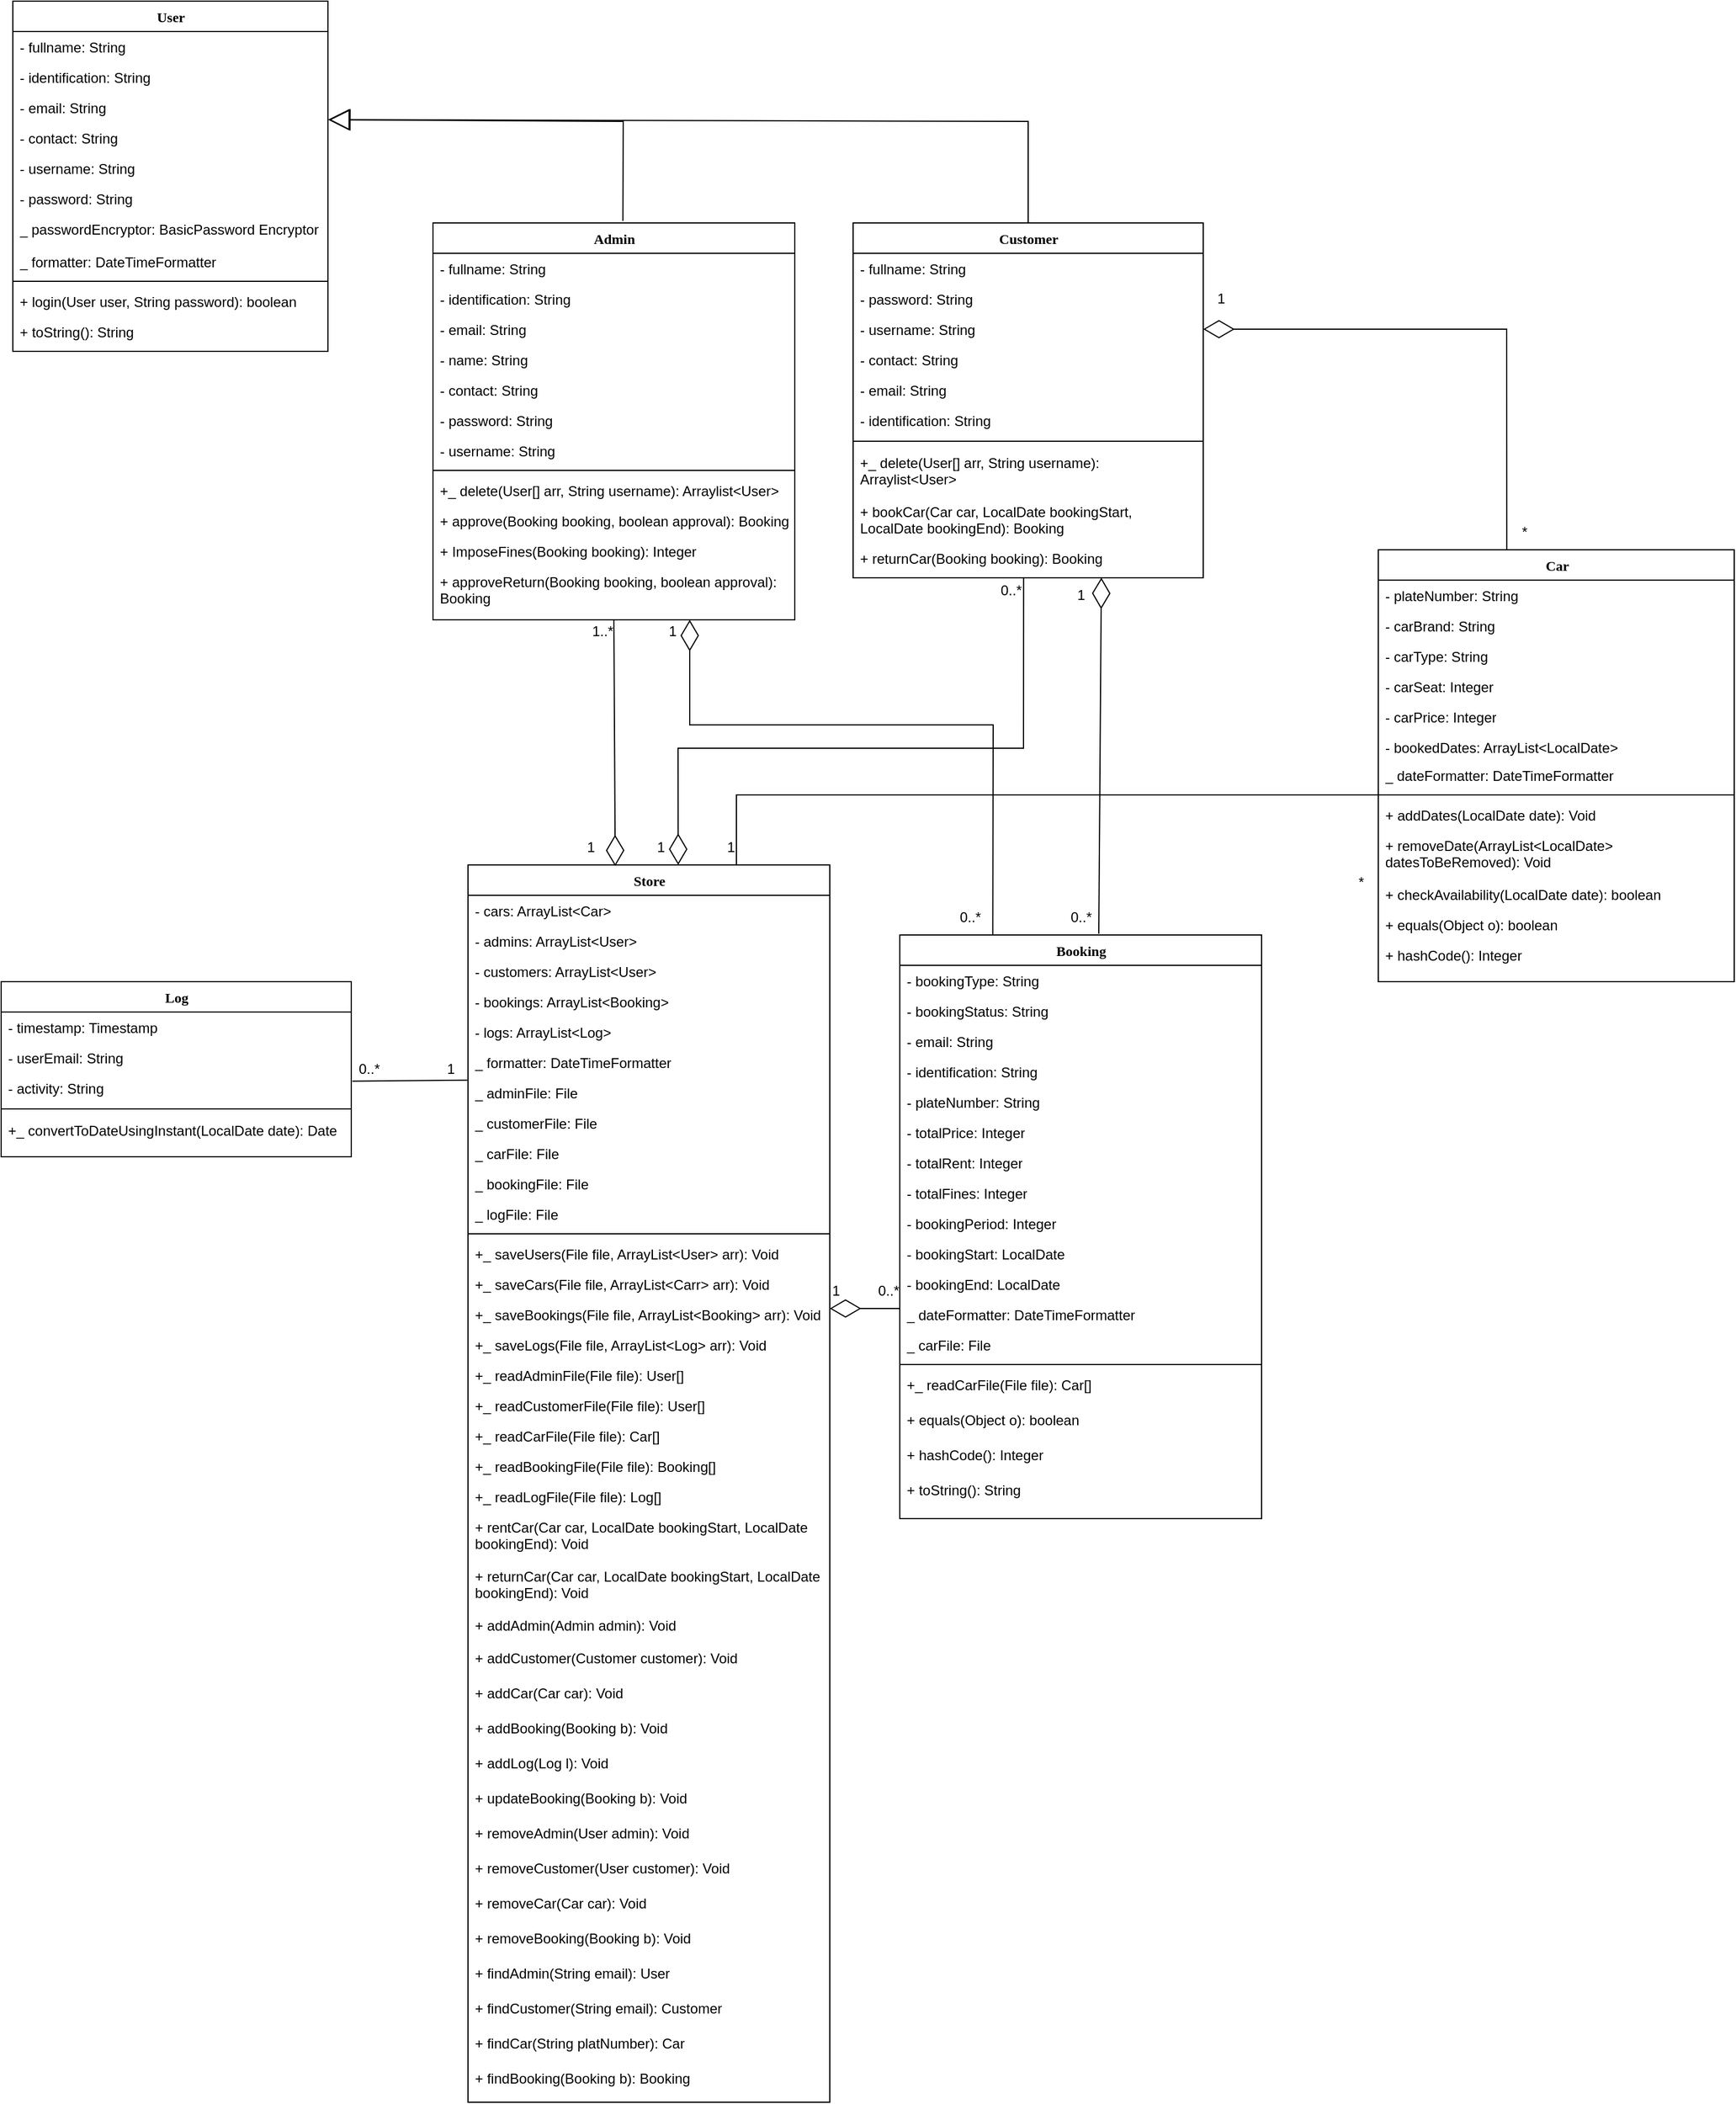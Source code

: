 <mxfile version="20.6.0" type="device" pages="2"><diagram id="bAoGr5uJ1YmNeTvzPpZj" name="latest version"><mxGraphModel dx="2599" dy="802" grid="1" gridSize="10" guides="1" tooltips="1" connect="1" arrows="1" fold="1" page="1" pageScale="1" pageWidth="850" pageHeight="1100" math="0" shadow="0"><root><mxCell id="0"/><mxCell id="1" parent="0"/><mxCell id="dKrOlkIFahM6OOiq7HOB-1" value="User" style="swimlane;html=1;fontStyle=1;align=center;verticalAlign=top;childLayout=stackLayout;horizontal=1;startSize=26;horizontalStack=0;resizeParent=1;resizeLast=0;collapsible=1;marginBottom=0;swimlaneFillColor=#ffffff;rounded=0;shadow=0;comic=0;labelBackgroundColor=none;strokeWidth=1;fillColor=none;fontFamily=Verdana;fontSize=12" parent="1" vertex="1"><mxGeometry x="-730" y="10" width="270" height="300" as="geometry"/></mxCell><mxCell id="dKrOlkIFahM6OOiq7HOB-2" value="- fullname: String" style="text;html=1;strokeColor=none;fillColor=none;align=left;verticalAlign=top;spacingLeft=4;spacingRight=4;whiteSpace=wrap;overflow=hidden;rotatable=0;points=[[0,0.5],[1,0.5]];portConstraint=eastwest;" parent="dKrOlkIFahM6OOiq7HOB-1" vertex="1"><mxGeometry y="26" width="270" height="26" as="geometry"/></mxCell><mxCell id="dKrOlkIFahM6OOiq7HOB-3" value="- identification: String" style="text;html=1;strokeColor=none;fillColor=none;align=left;verticalAlign=top;spacingLeft=4;spacingRight=4;whiteSpace=wrap;overflow=hidden;rotatable=0;points=[[0,0.5],[1,0.5]];portConstraint=eastwest;" parent="dKrOlkIFahM6OOiq7HOB-1" vertex="1"><mxGeometry y="52" width="270" height="26" as="geometry"/></mxCell><mxCell id="dKrOlkIFahM6OOiq7HOB-4" value="- email: String" style="text;html=1;strokeColor=none;fillColor=none;align=left;verticalAlign=top;spacingLeft=4;spacingRight=4;whiteSpace=wrap;overflow=hidden;rotatable=0;points=[[0,0.5],[1,0.5]];portConstraint=eastwest;" parent="dKrOlkIFahM6OOiq7HOB-1" vertex="1"><mxGeometry y="78" width="270" height="26" as="geometry"/></mxCell><mxCell id="dKrOlkIFahM6OOiq7HOB-5" value="- contact: String" style="text;html=1;strokeColor=none;fillColor=none;align=left;verticalAlign=top;spacingLeft=4;spacingRight=4;whiteSpace=wrap;overflow=hidden;rotatable=0;points=[[0,0.5],[1,0.5]];portConstraint=eastwest;" parent="dKrOlkIFahM6OOiq7HOB-1" vertex="1"><mxGeometry y="104" width="270" height="26" as="geometry"/></mxCell><mxCell id="dKrOlkIFahM6OOiq7HOB-6" value="- username: String&lt;br&gt;" style="text;html=1;strokeColor=none;fillColor=none;align=left;verticalAlign=top;spacingLeft=4;spacingRight=4;whiteSpace=wrap;overflow=hidden;rotatable=0;points=[[0,0.5],[1,0.5]];portConstraint=eastwest;" parent="dKrOlkIFahM6OOiq7HOB-1" vertex="1"><mxGeometry y="130" width="270" height="26" as="geometry"/></mxCell><mxCell id="dKrOlkIFahM6OOiq7HOB-59" value="- password: String" style="text;html=1;strokeColor=none;fillColor=none;align=left;verticalAlign=top;spacingLeft=4;spacingRight=4;whiteSpace=wrap;overflow=hidden;rotatable=0;points=[[0,0.5],[1,0.5]];portConstraint=eastwest;" parent="dKrOlkIFahM6OOiq7HOB-1" vertex="1"><mxGeometry y="156" width="270" height="26" as="geometry"/></mxCell><mxCell id="dKrOlkIFahM6OOiq7HOB-61" value="_ passwordEncryptor: BasicPassword Encryptor" style="text;html=1;strokeColor=none;fillColor=none;align=left;verticalAlign=top;spacingLeft=4;spacingRight=4;whiteSpace=wrap;overflow=hidden;rotatable=0;points=[[0,0.5],[1,0.5]];portConstraint=eastwest;" parent="dKrOlkIFahM6OOiq7HOB-1" vertex="1"><mxGeometry y="182" width="270" height="28" as="geometry"/></mxCell><mxCell id="dKrOlkIFahM6OOiq7HOB-62" value="_ formatter: DateTimeFormatter" style="text;html=1;strokeColor=none;fillColor=none;align=left;verticalAlign=top;spacingLeft=4;spacingRight=4;whiteSpace=wrap;overflow=hidden;rotatable=0;points=[[0,0.5],[1,0.5]];portConstraint=eastwest;" parent="dKrOlkIFahM6OOiq7HOB-1" vertex="1"><mxGeometry y="210" width="270" height="26" as="geometry"/></mxCell><mxCell id="dKrOlkIFahM6OOiq7HOB-7" value="" style="line;html=1;strokeWidth=1;fillColor=none;align=left;verticalAlign=middle;spacingTop=-1;spacingLeft=3;spacingRight=3;rotatable=0;labelPosition=right;points=[];portConstraint=eastwest;" parent="dKrOlkIFahM6OOiq7HOB-1" vertex="1"><mxGeometry y="236" width="270" height="8" as="geometry"/></mxCell><mxCell id="dKrOlkIFahM6OOiq7HOB-71" value="+ login(User user, String password): boolean" style="text;html=1;strokeColor=none;fillColor=none;align=left;verticalAlign=top;spacingLeft=4;spacingRight=4;whiteSpace=wrap;overflow=hidden;rotatable=0;points=[[0,0.5],[1,0.5]];portConstraint=eastwest;" parent="dKrOlkIFahM6OOiq7HOB-1" vertex="1"><mxGeometry y="244" width="270" height="26" as="geometry"/></mxCell><mxCell id="dKrOlkIFahM6OOiq7HOB-72" value="+ toString(): String" style="text;html=1;strokeColor=none;fillColor=none;align=left;verticalAlign=top;spacingLeft=4;spacingRight=4;whiteSpace=wrap;overflow=hidden;rotatable=0;points=[[0,0.5],[1,0.5]];portConstraint=eastwest;" parent="dKrOlkIFahM6OOiq7HOB-1" vertex="1"><mxGeometry y="270" width="270" height="26" as="geometry"/></mxCell><mxCell id="dKrOlkIFahM6OOiq7HOB-14" value="Car" style="swimlane;html=1;fontStyle=1;align=center;verticalAlign=top;childLayout=stackLayout;horizontal=1;startSize=26;horizontalStack=0;resizeParent=1;resizeLast=0;collapsible=1;marginBottom=0;swimlaneFillColor=#ffffff;rounded=0;shadow=0;comic=0;labelBackgroundColor=none;strokeWidth=1;fillColor=none;fontFamily=Verdana;fontSize=12" parent="1" vertex="1"><mxGeometry x="440" y="480" width="305" height="370" as="geometry"><mxRectangle x="430" y="83" width="70" height="30" as="alternateBounds"/></mxGeometry></mxCell><mxCell id="dKrOlkIFahM6OOiq7HOB-15" value="- plateNumber: String" style="text;html=1;strokeColor=none;fillColor=none;align=left;verticalAlign=top;spacingLeft=4;spacingRight=4;whiteSpace=wrap;overflow=hidden;rotatable=0;points=[[0,0.5],[1,0.5]];portConstraint=eastwest;" parent="dKrOlkIFahM6OOiq7HOB-14" vertex="1"><mxGeometry y="26" width="305" height="26" as="geometry"/></mxCell><mxCell id="dKrOlkIFahM6OOiq7HOB-16" value="- carBrand: String" style="text;html=1;strokeColor=none;fillColor=none;align=left;verticalAlign=top;spacingLeft=4;spacingRight=4;whiteSpace=wrap;overflow=hidden;rotatable=0;points=[[0,0.5],[1,0.5]];portConstraint=eastwest;" parent="dKrOlkIFahM6OOiq7HOB-14" vertex="1"><mxGeometry y="52" width="305" height="26" as="geometry"/></mxCell><mxCell id="dKrOlkIFahM6OOiq7HOB-17" value="- carType: String" style="text;html=1;strokeColor=none;fillColor=none;align=left;verticalAlign=top;spacingLeft=4;spacingRight=4;whiteSpace=wrap;overflow=hidden;rotatable=0;points=[[0,0.5],[1,0.5]];portConstraint=eastwest;" parent="dKrOlkIFahM6OOiq7HOB-14" vertex="1"><mxGeometry y="78" width="305" height="26" as="geometry"/></mxCell><mxCell id="dKrOlkIFahM6OOiq7HOB-18" value="- carSeat: Integer" style="text;html=1;strokeColor=none;fillColor=none;align=left;verticalAlign=top;spacingLeft=4;spacingRight=4;whiteSpace=wrap;overflow=hidden;rotatable=0;points=[[0,0.5],[1,0.5]];portConstraint=eastwest;" parent="dKrOlkIFahM6OOiq7HOB-14" vertex="1"><mxGeometry y="104" width="305" height="26" as="geometry"/></mxCell><mxCell id="dKrOlkIFahM6OOiq7HOB-19" value="- carPrice: Integer" style="text;html=1;strokeColor=none;fillColor=none;align=left;verticalAlign=top;spacingLeft=4;spacingRight=4;whiteSpace=wrap;overflow=hidden;rotatable=0;points=[[0,0.5],[1,0.5]];portConstraint=eastwest;" parent="dKrOlkIFahM6OOiq7HOB-14" vertex="1"><mxGeometry y="130" width="305" height="26" as="geometry"/></mxCell><mxCell id="dKrOlkIFahM6OOiq7HOB-20" value="- bookedDates: ArrayList&amp;lt;LocalDate&amp;gt;" style="text;html=1;strokeColor=none;fillColor=none;align=left;verticalAlign=top;spacingLeft=4;spacingRight=4;whiteSpace=wrap;overflow=hidden;rotatable=0;points=[[0,0.5],[1,0.5]];portConstraint=eastwest;" parent="dKrOlkIFahM6OOiq7HOB-14" vertex="1"><mxGeometry y="156" width="305" height="24" as="geometry"/></mxCell><mxCell id="dKrOlkIFahM6OOiq7HOB-127" value="_ dateFormatter: DateTimeFormatter" style="text;html=1;strokeColor=none;fillColor=none;align=left;verticalAlign=top;spacingLeft=4;spacingRight=4;whiteSpace=wrap;overflow=hidden;rotatable=0;points=[[0,0.5],[1,0.5]];portConstraint=eastwest;" parent="dKrOlkIFahM6OOiq7HOB-14" vertex="1"><mxGeometry y="180" width="305" height="26" as="geometry"/></mxCell><mxCell id="dKrOlkIFahM6OOiq7HOB-21" value="" style="line;html=1;strokeWidth=1;fillColor=none;align=left;verticalAlign=middle;spacingTop=-1;spacingLeft=3;spacingRight=3;rotatable=0;labelPosition=right;points=[];portConstraint=eastwest;" parent="dKrOlkIFahM6OOiq7HOB-14" vertex="1"><mxGeometry y="206" width="305" height="8" as="geometry"/></mxCell><mxCell id="dKrOlkIFahM6OOiq7HOB-141" value="+ addDates(LocalDate date): Void" style="text;html=1;strokeColor=none;fillColor=none;align=left;verticalAlign=top;spacingLeft=4;spacingRight=4;whiteSpace=wrap;overflow=hidden;rotatable=0;points=[[0,0.5],[1,0.5]];portConstraint=eastwest;" parent="dKrOlkIFahM6OOiq7HOB-14" vertex="1"><mxGeometry y="214" width="305" height="26" as="geometry"/></mxCell><mxCell id="dKrOlkIFahM6OOiq7HOB-142" value="+ removeDate(ArrayList&amp;lt;LocalDate&amp;gt; datesToBeRemoved): Void" style="text;html=1;strokeColor=none;fillColor=none;align=left;verticalAlign=top;spacingLeft=4;spacingRight=4;whiteSpace=wrap;overflow=hidden;rotatable=0;points=[[0,0.5],[1,0.5]];portConstraint=eastwest;" parent="dKrOlkIFahM6OOiq7HOB-14" vertex="1"><mxGeometry y="240" width="305" height="42" as="geometry"/></mxCell><mxCell id="dKrOlkIFahM6OOiq7HOB-144" value="+ checkAvailability(LocalDate date): boolean" style="text;html=1;strokeColor=none;fillColor=none;align=left;verticalAlign=top;spacingLeft=4;spacingRight=4;whiteSpace=wrap;overflow=hidden;rotatable=0;points=[[0,0.5],[1,0.5]];portConstraint=eastwest;" parent="dKrOlkIFahM6OOiq7HOB-14" vertex="1"><mxGeometry y="282" width="305" height="26" as="geometry"/></mxCell><mxCell id="dKrOlkIFahM6OOiq7HOB-145" value="+ equals(Object o): boolean" style="text;html=1;strokeColor=none;fillColor=none;align=left;verticalAlign=top;spacingLeft=4;spacingRight=4;whiteSpace=wrap;overflow=hidden;rotatable=0;points=[[0,0.5],[1,0.5]];portConstraint=eastwest;" parent="dKrOlkIFahM6OOiq7HOB-14" vertex="1"><mxGeometry y="308" width="305" height="26" as="geometry"/></mxCell><mxCell id="dKrOlkIFahM6OOiq7HOB-146" value="+ hashCode(): Integer" style="text;html=1;strokeColor=none;fillColor=none;align=left;verticalAlign=top;spacingLeft=4;spacingRight=4;whiteSpace=wrap;overflow=hidden;rotatable=0;points=[[0,0.5],[1,0.5]];portConstraint=eastwest;" parent="dKrOlkIFahM6OOiq7HOB-14" vertex="1"><mxGeometry y="334" width="305" height="26" as="geometry"/></mxCell><mxCell id="dKrOlkIFahM6OOiq7HOB-25" value="Customer" style="swimlane;html=1;fontStyle=1;align=center;verticalAlign=top;childLayout=stackLayout;horizontal=1;startSize=26;horizontalStack=0;resizeParent=1;resizeLast=0;collapsible=1;marginBottom=0;swimlaneFillColor=#ffffff;rounded=0;shadow=0;comic=0;labelBackgroundColor=none;strokeWidth=1;fillColor=none;fontFamily=Verdana;fontSize=12" parent="1" vertex="1"><mxGeometry x="-10" y="200" width="300" height="304" as="geometry"/></mxCell><mxCell id="dKrOlkIFahM6OOiq7HOB-147" value="- fullname: String" style="text;html=1;strokeColor=none;fillColor=none;align=left;verticalAlign=top;spacingLeft=4;spacingRight=4;whiteSpace=wrap;overflow=hidden;rotatable=0;points=[[0,0.5],[1,0.5]];portConstraint=eastwest;" parent="dKrOlkIFahM6OOiq7HOB-25" vertex="1"><mxGeometry y="26" width="300" height="26" as="geometry"/></mxCell><mxCell id="dKrOlkIFahM6OOiq7HOB-152" value="- password: String" style="text;html=1;strokeColor=none;fillColor=none;align=left;verticalAlign=top;spacingLeft=4;spacingRight=4;whiteSpace=wrap;overflow=hidden;rotatable=0;points=[[0,0.5],[1,0.5]];portConstraint=eastwest;" parent="dKrOlkIFahM6OOiq7HOB-25" vertex="1"><mxGeometry y="52" width="300" height="26" as="geometry"/></mxCell><mxCell id="dKrOlkIFahM6OOiq7HOB-151" value="- username: String&lt;br&gt;" style="text;html=1;strokeColor=none;fillColor=none;align=left;verticalAlign=top;spacingLeft=4;spacingRight=4;whiteSpace=wrap;overflow=hidden;rotatable=0;points=[[0,0.5],[1,0.5]];portConstraint=eastwest;" parent="dKrOlkIFahM6OOiq7HOB-25" vertex="1"><mxGeometry y="78" width="300" height="26" as="geometry"/></mxCell><mxCell id="dKrOlkIFahM6OOiq7HOB-150" value="- contact: String" style="text;html=1;strokeColor=none;fillColor=none;align=left;verticalAlign=top;spacingLeft=4;spacingRight=4;whiteSpace=wrap;overflow=hidden;rotatable=0;points=[[0,0.5],[1,0.5]];portConstraint=eastwest;" parent="dKrOlkIFahM6OOiq7HOB-25" vertex="1"><mxGeometry y="104" width="300" height="26" as="geometry"/></mxCell><mxCell id="dKrOlkIFahM6OOiq7HOB-149" value="- email: String" style="text;html=1;strokeColor=none;fillColor=none;align=left;verticalAlign=top;spacingLeft=4;spacingRight=4;whiteSpace=wrap;overflow=hidden;rotatable=0;points=[[0,0.5],[1,0.5]];portConstraint=eastwest;" parent="dKrOlkIFahM6OOiq7HOB-25" vertex="1"><mxGeometry y="130" width="300" height="26" as="geometry"/></mxCell><mxCell id="dKrOlkIFahM6OOiq7HOB-148" value="- identification: String" style="text;html=1;strokeColor=none;fillColor=none;align=left;verticalAlign=top;spacingLeft=4;spacingRight=4;whiteSpace=wrap;overflow=hidden;rotatable=0;points=[[0,0.5],[1,0.5]];portConstraint=eastwest;" parent="dKrOlkIFahM6OOiq7HOB-25" vertex="1"><mxGeometry y="156" width="300" height="26" as="geometry"/></mxCell><mxCell id="dKrOlkIFahM6OOiq7HOB-30" value="" style="line;html=1;strokeWidth=1;fillColor=none;align=left;verticalAlign=middle;spacingTop=-1;spacingLeft=3;spacingRight=3;rotatable=0;labelPosition=right;points=[];portConstraint=eastwest;" parent="dKrOlkIFahM6OOiq7HOB-25" vertex="1"><mxGeometry y="182" width="300" height="10" as="geometry"/></mxCell><mxCell id="dKrOlkIFahM6OOiq7HOB-155" value="+_ delete(User[] arr, String username): Arraylist&amp;lt;User&amp;gt;" style="text;html=1;strokeColor=none;fillColor=none;align=left;verticalAlign=top;spacingLeft=4;spacingRight=4;whiteSpace=wrap;overflow=hidden;rotatable=0;points=[[0,0.5],[1,0.5]];portConstraint=eastwest;" parent="dKrOlkIFahM6OOiq7HOB-25" vertex="1"><mxGeometry y="192" width="300" height="42" as="geometry"/></mxCell><mxCell id="dKrOlkIFahM6OOiq7HOB-156" value="+ bookCar(Car car, LocalDate bookingStart, LocalDate bookingEnd): Booking" style="text;html=1;strokeColor=none;fillColor=none;align=left;verticalAlign=top;spacingLeft=4;spacingRight=4;whiteSpace=wrap;overflow=hidden;rotatable=0;points=[[0,0.5],[1,0.5]];portConstraint=eastwest;" parent="dKrOlkIFahM6OOiq7HOB-25" vertex="1"><mxGeometry y="234" width="300" height="40" as="geometry"/></mxCell><mxCell id="dKrOlkIFahM6OOiq7HOB-157" value="+ returnCar(Booking booking): Booking" style="text;html=1;strokeColor=none;fillColor=none;align=left;verticalAlign=top;spacingLeft=4;spacingRight=4;whiteSpace=wrap;overflow=hidden;rotatable=0;points=[[0,0.5],[1,0.5]];portConstraint=eastwest;" parent="dKrOlkIFahM6OOiq7HOB-25" vertex="1"><mxGeometry y="274" width="300" height="30" as="geometry"/></mxCell><mxCell id="dKrOlkIFahM6OOiq7HOB-39" value="Admin" style="swimlane;html=1;fontStyle=1;align=center;verticalAlign=top;childLayout=stackLayout;horizontal=1;startSize=26;horizontalStack=0;resizeParent=1;resizeLast=0;collapsible=1;marginBottom=0;swimlaneFillColor=#ffffff;rounded=0;shadow=0;comic=0;labelBackgroundColor=none;strokeWidth=1;fillColor=none;fontFamily=Verdana;fontSize=12" parent="1" vertex="1"><mxGeometry x="-370" y="200" width="310" height="340" as="geometry"/></mxCell><mxCell id="dKrOlkIFahM6OOiq7HOB-73" value="- fullname: String" style="text;html=1;strokeColor=none;fillColor=none;align=left;verticalAlign=top;spacingLeft=4;spacingRight=4;whiteSpace=wrap;overflow=hidden;rotatable=0;points=[[0,0.5],[1,0.5]];portConstraint=eastwest;" parent="dKrOlkIFahM6OOiq7HOB-39" vertex="1"><mxGeometry y="26" width="310" height="26" as="geometry"/></mxCell><mxCell id="dKrOlkIFahM6OOiq7HOB-74" value="- identification: String" style="text;html=1;strokeColor=none;fillColor=none;align=left;verticalAlign=top;spacingLeft=4;spacingRight=4;whiteSpace=wrap;overflow=hidden;rotatable=0;points=[[0,0.5],[1,0.5]];portConstraint=eastwest;" parent="dKrOlkIFahM6OOiq7HOB-39" vertex="1"><mxGeometry y="52" width="310" height="26" as="geometry"/></mxCell><mxCell id="dKrOlkIFahM6OOiq7HOB-75" value="- email: String" style="text;html=1;strokeColor=none;fillColor=none;align=left;verticalAlign=top;spacingLeft=4;spacingRight=4;whiteSpace=wrap;overflow=hidden;rotatable=0;points=[[0,0.5],[1,0.5]];portConstraint=eastwest;" parent="dKrOlkIFahM6OOiq7HOB-39" vertex="1"><mxGeometry y="78" width="310" height="26" as="geometry"/></mxCell><mxCell id="dKrOlkIFahM6OOiq7HOB-41" value="- name: String" style="text;html=1;strokeColor=none;fillColor=none;align=left;verticalAlign=top;spacingLeft=4;spacingRight=4;whiteSpace=wrap;overflow=hidden;rotatable=0;points=[[0,0.5],[1,0.5]];portConstraint=eastwest;" parent="dKrOlkIFahM6OOiq7HOB-39" vertex="1"><mxGeometry y="104" width="310" height="26" as="geometry"/></mxCell><mxCell id="dKrOlkIFahM6OOiq7HOB-76" value="- contact: String" style="text;html=1;strokeColor=none;fillColor=none;align=left;verticalAlign=top;spacingLeft=4;spacingRight=4;whiteSpace=wrap;overflow=hidden;rotatable=0;points=[[0,0.5],[1,0.5]];portConstraint=eastwest;" parent="dKrOlkIFahM6OOiq7HOB-39" vertex="1"><mxGeometry y="130" width="310" height="26" as="geometry"/></mxCell><mxCell id="dKrOlkIFahM6OOiq7HOB-78" value="- password: String" style="text;html=1;strokeColor=none;fillColor=none;align=left;verticalAlign=top;spacingLeft=4;spacingRight=4;whiteSpace=wrap;overflow=hidden;rotatable=0;points=[[0,0.5],[1,0.5]];portConstraint=eastwest;" parent="dKrOlkIFahM6OOiq7HOB-39" vertex="1"><mxGeometry y="156" width="310" height="26" as="geometry"/></mxCell><mxCell id="dKrOlkIFahM6OOiq7HOB-77" value="- username: String&lt;br&gt;" style="text;html=1;strokeColor=none;fillColor=none;align=left;verticalAlign=top;spacingLeft=4;spacingRight=4;whiteSpace=wrap;overflow=hidden;rotatable=0;points=[[0,0.5],[1,0.5]];portConstraint=eastwest;" parent="dKrOlkIFahM6OOiq7HOB-39" vertex="1"><mxGeometry y="182" width="310" height="26" as="geometry"/></mxCell><mxCell id="dKrOlkIFahM6OOiq7HOB-46" value="" style="line;html=1;strokeWidth=1;fillColor=none;align=left;verticalAlign=middle;spacingTop=-1;spacingLeft=3;spacingRight=3;rotatable=0;labelPosition=right;points=[];portConstraint=eastwest;" parent="dKrOlkIFahM6OOiq7HOB-39" vertex="1"><mxGeometry y="208" width="310" height="8" as="geometry"/></mxCell><mxCell id="dKrOlkIFahM6OOiq7HOB-47" value="+_ delete(User[] arr, String username): Arraylist&amp;lt;User&amp;gt;" style="text;html=1;strokeColor=none;fillColor=none;align=left;verticalAlign=top;spacingLeft=4;spacingRight=4;whiteSpace=wrap;overflow=hidden;rotatable=0;points=[[0,0.5],[1,0.5]];portConstraint=eastwest;" parent="dKrOlkIFahM6OOiq7HOB-39" vertex="1"><mxGeometry y="216" width="310" height="26" as="geometry"/></mxCell><mxCell id="dKrOlkIFahM6OOiq7HOB-48" value="+ approve(Booking booking, boolean approval): Booking" style="text;html=1;strokeColor=none;fillColor=none;align=left;verticalAlign=top;spacingLeft=4;spacingRight=4;whiteSpace=wrap;overflow=hidden;rotatable=0;points=[[0,0.5],[1,0.5]];portConstraint=eastwest;" parent="dKrOlkIFahM6OOiq7HOB-39" vertex="1"><mxGeometry y="242" width="310" height="26" as="geometry"/></mxCell><mxCell id="dKrOlkIFahM6OOiq7HOB-49" value="+ ImposeFines(Booking booking): Integer" style="text;html=1;strokeColor=none;fillColor=none;align=left;verticalAlign=top;spacingLeft=4;spacingRight=4;whiteSpace=wrap;overflow=hidden;rotatable=0;points=[[0,0.5],[1,0.5]];portConstraint=eastwest;" parent="dKrOlkIFahM6OOiq7HOB-39" vertex="1"><mxGeometry y="268" width="310" height="26" as="geometry"/></mxCell><mxCell id="dKrOlkIFahM6OOiq7HOB-50" value="+ approveReturn(Booking booking, boolean approval): Booking" style="text;html=1;strokeColor=none;fillColor=none;align=left;verticalAlign=top;spacingLeft=4;spacingRight=4;whiteSpace=wrap;overflow=hidden;rotatable=0;points=[[0,0.5],[1,0.5]];portConstraint=eastwest;" parent="dKrOlkIFahM6OOiq7HOB-39" vertex="1"><mxGeometry y="294" width="310" height="40" as="geometry"/></mxCell><mxCell id="dKrOlkIFahM6OOiq7HOB-81" value="Booking" style="swimlane;html=1;fontStyle=1;align=center;verticalAlign=top;childLayout=stackLayout;horizontal=1;startSize=26;horizontalStack=0;resizeParent=1;resizeLast=0;collapsible=1;marginBottom=0;swimlaneFillColor=#ffffff;rounded=0;shadow=0;comic=0;labelBackgroundColor=none;strokeWidth=1;fillColor=none;fontFamily=Verdana;fontSize=12" parent="1" vertex="1"><mxGeometry x="30" y="810" width="310" height="500" as="geometry"/></mxCell><mxCell id="dKrOlkIFahM6OOiq7HOB-82" value="- bookingType: String" style="text;html=1;strokeColor=none;fillColor=none;align=left;verticalAlign=top;spacingLeft=4;spacingRight=4;whiteSpace=wrap;overflow=hidden;rotatable=0;points=[[0,0.5],[1,0.5]];portConstraint=eastwest;" parent="dKrOlkIFahM6OOiq7HOB-81" vertex="1"><mxGeometry y="26" width="310" height="26" as="geometry"/></mxCell><mxCell id="dKrOlkIFahM6OOiq7HOB-83" value="- bookingStatus: String" style="text;html=1;strokeColor=none;fillColor=none;align=left;verticalAlign=top;spacingLeft=4;spacingRight=4;whiteSpace=wrap;overflow=hidden;rotatable=0;points=[[0,0.5],[1,0.5]];portConstraint=eastwest;" parent="dKrOlkIFahM6OOiq7HOB-81" vertex="1"><mxGeometry y="52" width="310" height="26" as="geometry"/></mxCell><mxCell id="dKrOlkIFahM6OOiq7HOB-84" value="- email: String" style="text;html=1;strokeColor=none;fillColor=none;align=left;verticalAlign=top;spacingLeft=4;spacingRight=4;whiteSpace=wrap;overflow=hidden;rotatable=0;points=[[0,0.5],[1,0.5]];portConstraint=eastwest;" parent="dKrOlkIFahM6OOiq7HOB-81" vertex="1"><mxGeometry y="78" width="310" height="26" as="geometry"/></mxCell><mxCell id="dKrOlkIFahM6OOiq7HOB-85" value="- identification: String" style="text;html=1;strokeColor=none;fillColor=none;align=left;verticalAlign=top;spacingLeft=4;spacingRight=4;whiteSpace=wrap;overflow=hidden;rotatable=0;points=[[0,0.5],[1,0.5]];portConstraint=eastwest;" parent="dKrOlkIFahM6OOiq7HOB-81" vertex="1"><mxGeometry y="104" width="310" height="26" as="geometry"/></mxCell><mxCell id="dKrOlkIFahM6OOiq7HOB-86" value="- plateNumber: String" style="text;html=1;strokeColor=none;fillColor=none;align=left;verticalAlign=top;spacingLeft=4;spacingRight=4;whiteSpace=wrap;overflow=hidden;rotatable=0;points=[[0,0.5],[1,0.5]];portConstraint=eastwest;" parent="dKrOlkIFahM6OOiq7HOB-81" vertex="1"><mxGeometry y="130" width="310" height="26" as="geometry"/></mxCell><mxCell id="dKrOlkIFahM6OOiq7HOB-87" value="- totalPrice: Integer" style="text;html=1;strokeColor=none;fillColor=none;align=left;verticalAlign=top;spacingLeft=4;spacingRight=4;whiteSpace=wrap;overflow=hidden;rotatable=0;points=[[0,0.5],[1,0.5]];portConstraint=eastwest;" parent="dKrOlkIFahM6OOiq7HOB-81" vertex="1"><mxGeometry y="156" width="310" height="26" as="geometry"/></mxCell><mxCell id="dKrOlkIFahM6OOiq7HOB-88" value="- totalRent: Integer" style="text;html=1;strokeColor=none;fillColor=none;align=left;verticalAlign=top;spacingLeft=4;spacingRight=4;whiteSpace=wrap;overflow=hidden;rotatable=0;points=[[0,0.5],[1,0.5]];portConstraint=eastwest;" parent="dKrOlkIFahM6OOiq7HOB-81" vertex="1"><mxGeometry y="182" width="310" height="26" as="geometry"/></mxCell><mxCell id="dKrOlkIFahM6OOiq7HOB-96" value="- totalFines: Integer" style="text;html=1;strokeColor=none;fillColor=none;align=left;verticalAlign=top;spacingLeft=4;spacingRight=4;whiteSpace=wrap;overflow=hidden;rotatable=0;points=[[0,0.5],[1,0.5]];portConstraint=eastwest;" parent="dKrOlkIFahM6OOiq7HOB-81" vertex="1"><mxGeometry y="208" width="310" height="26" as="geometry"/></mxCell><mxCell id="dKrOlkIFahM6OOiq7HOB-97" value="- bookingPeriod: Integer" style="text;html=1;strokeColor=none;fillColor=none;align=left;verticalAlign=top;spacingLeft=4;spacingRight=4;whiteSpace=wrap;overflow=hidden;rotatable=0;points=[[0,0.5],[1,0.5]];portConstraint=eastwest;" parent="dKrOlkIFahM6OOiq7HOB-81" vertex="1"><mxGeometry y="234" width="310" height="26" as="geometry"/></mxCell><mxCell id="dKrOlkIFahM6OOiq7HOB-98" value="- bookingStart: LocalDate" style="text;html=1;strokeColor=none;fillColor=none;align=left;verticalAlign=top;spacingLeft=4;spacingRight=4;whiteSpace=wrap;overflow=hidden;rotatable=0;points=[[0,0.5],[1,0.5]];portConstraint=eastwest;" parent="dKrOlkIFahM6OOiq7HOB-81" vertex="1"><mxGeometry y="260" width="310" height="26" as="geometry"/></mxCell><mxCell id="dKrOlkIFahM6OOiq7HOB-99" value="- bookingEnd: LocalDate" style="text;html=1;strokeColor=none;fillColor=none;align=left;verticalAlign=top;spacingLeft=4;spacingRight=4;whiteSpace=wrap;overflow=hidden;rotatable=0;points=[[0,0.5],[1,0.5]];portConstraint=eastwest;" parent="dKrOlkIFahM6OOiq7HOB-81" vertex="1"><mxGeometry y="286" width="310" height="26" as="geometry"/></mxCell><mxCell id="dKrOlkIFahM6OOiq7HOB-100" value="_ dateFormatter: DateTimeFormatter" style="text;html=1;strokeColor=none;fillColor=none;align=left;verticalAlign=top;spacingLeft=4;spacingRight=4;whiteSpace=wrap;overflow=hidden;rotatable=0;points=[[0,0.5],[1,0.5]];portConstraint=eastwest;" parent="dKrOlkIFahM6OOiq7HOB-81" vertex="1"><mxGeometry y="312" width="310" height="26" as="geometry"/></mxCell><mxCell id="dKrOlkIFahM6OOiq7HOB-101" value="_ carFile: File" style="text;html=1;strokeColor=none;fillColor=none;align=left;verticalAlign=top;spacingLeft=4;spacingRight=4;whiteSpace=wrap;overflow=hidden;rotatable=0;points=[[0,0.5],[1,0.5]];portConstraint=eastwest;" parent="dKrOlkIFahM6OOiq7HOB-81" vertex="1"><mxGeometry y="338" width="310" height="26" as="geometry"/></mxCell><mxCell id="dKrOlkIFahM6OOiq7HOB-89" value="" style="line;html=1;strokeWidth=1;fillColor=none;align=left;verticalAlign=middle;spacingTop=-1;spacingLeft=3;spacingRight=3;rotatable=0;labelPosition=right;points=[];portConstraint=eastwest;" parent="dKrOlkIFahM6OOiq7HOB-81" vertex="1"><mxGeometry y="364" width="310" height="8" as="geometry"/></mxCell><mxCell id="dKrOlkIFahM6OOiq7HOB-103" value="+_ readCarFile(File file): Car[]" style="text;html=1;strokeColor=none;fillColor=none;align=left;verticalAlign=top;spacingLeft=4;spacingRight=4;whiteSpace=wrap;overflow=hidden;rotatable=0;points=[[0,0.5],[1,0.5]];portConstraint=eastwest;" parent="dKrOlkIFahM6OOiq7HOB-81" vertex="1"><mxGeometry y="372" width="310" height="30" as="geometry"/></mxCell><mxCell id="dKrOlkIFahM6OOiq7HOB-124" value="+ equals(Object o): boolean" style="text;html=1;strokeColor=none;fillColor=none;align=left;verticalAlign=top;spacingLeft=4;spacingRight=4;whiteSpace=wrap;overflow=hidden;rotatable=0;points=[[0,0.5],[1,0.5]];portConstraint=eastwest;" parent="dKrOlkIFahM6OOiq7HOB-81" vertex="1"><mxGeometry y="402" width="310" height="30" as="geometry"/></mxCell><mxCell id="dKrOlkIFahM6OOiq7HOB-125" value="+ hashCode(): Integer" style="text;html=1;strokeColor=none;fillColor=none;align=left;verticalAlign=top;spacingLeft=4;spacingRight=4;whiteSpace=wrap;overflow=hidden;rotatable=0;points=[[0,0.5],[1,0.5]];portConstraint=eastwest;" parent="dKrOlkIFahM6OOiq7HOB-81" vertex="1"><mxGeometry y="432" width="310" height="30" as="geometry"/></mxCell><mxCell id="dKrOlkIFahM6OOiq7HOB-126" value="+ toString(): String" style="text;html=1;strokeColor=none;fillColor=none;align=left;verticalAlign=top;spacingLeft=4;spacingRight=4;whiteSpace=wrap;overflow=hidden;rotatable=0;points=[[0,0.5],[1,0.5]];portConstraint=eastwest;" parent="dKrOlkIFahM6OOiq7HOB-81" vertex="1"><mxGeometry y="462" width="310" height="30" as="geometry"/></mxCell><mxCell id="dKrOlkIFahM6OOiq7HOB-158" value="Log" style="swimlane;html=1;fontStyle=1;align=center;verticalAlign=top;childLayout=stackLayout;horizontal=1;startSize=26;horizontalStack=0;resizeParent=1;resizeLast=0;collapsible=1;marginBottom=0;swimlaneFillColor=#ffffff;rounded=0;shadow=0;comic=0;labelBackgroundColor=none;strokeWidth=1;fillColor=none;fontFamily=Verdana;fontSize=12" parent="1" vertex="1"><mxGeometry x="-740" y="850" width="300" height="150" as="geometry"/></mxCell><mxCell id="dKrOlkIFahM6OOiq7HOB-159" value="- timestamp: Timestamp" style="text;html=1;strokeColor=none;fillColor=none;align=left;verticalAlign=top;spacingLeft=4;spacingRight=4;whiteSpace=wrap;overflow=hidden;rotatable=0;points=[[0,0.5],[1,0.5]];portConstraint=eastwest;" parent="dKrOlkIFahM6OOiq7HOB-158" vertex="1"><mxGeometry y="26" width="300" height="26" as="geometry"/></mxCell><mxCell id="dKrOlkIFahM6OOiq7HOB-160" value="- userEmail: String" style="text;html=1;strokeColor=none;fillColor=none;align=left;verticalAlign=top;spacingLeft=4;spacingRight=4;whiteSpace=wrap;overflow=hidden;rotatable=0;points=[[0,0.5],[1,0.5]];portConstraint=eastwest;" parent="dKrOlkIFahM6OOiq7HOB-158" vertex="1"><mxGeometry y="52" width="300" height="26" as="geometry"/></mxCell><mxCell id="dKrOlkIFahM6OOiq7HOB-161" value="- activity: String" style="text;html=1;strokeColor=none;fillColor=none;align=left;verticalAlign=top;spacingLeft=4;spacingRight=4;whiteSpace=wrap;overflow=hidden;rotatable=0;points=[[0,0.5],[1,0.5]];portConstraint=eastwest;" parent="dKrOlkIFahM6OOiq7HOB-158" vertex="1"><mxGeometry y="78" width="300" height="26" as="geometry"/></mxCell><mxCell id="dKrOlkIFahM6OOiq7HOB-165" value="" style="line;html=1;strokeWidth=1;fillColor=none;align=left;verticalAlign=middle;spacingTop=-1;spacingLeft=3;spacingRight=3;rotatable=0;labelPosition=right;points=[];portConstraint=eastwest;" parent="dKrOlkIFahM6OOiq7HOB-158" vertex="1"><mxGeometry y="104" width="300" height="10" as="geometry"/></mxCell><mxCell id="dKrOlkIFahM6OOiq7HOB-166" value="+_ convertToDateUsingInstant(LocalDate date): Date" style="text;html=1;strokeColor=none;fillColor=none;align=left;verticalAlign=top;spacingLeft=4;spacingRight=4;whiteSpace=wrap;overflow=hidden;rotatable=0;points=[[0,0.5],[1,0.5]];portConstraint=eastwest;" parent="dKrOlkIFahM6OOiq7HOB-158" vertex="1"><mxGeometry y="114" width="300" height="26" as="geometry"/></mxCell><mxCell id="dKrOlkIFahM6OOiq7HOB-176" value="Store" style="swimlane;html=1;fontStyle=1;align=center;verticalAlign=top;childLayout=stackLayout;horizontal=1;startSize=26;horizontalStack=0;resizeParent=1;resizeLast=0;collapsible=1;marginBottom=0;swimlaneFillColor=#ffffff;rounded=0;shadow=0;comic=0;labelBackgroundColor=none;strokeWidth=1;fillColor=none;fontFamily=Verdana;fontSize=12" parent="1" vertex="1"><mxGeometry x="-340" y="750" width="310" height="1060" as="geometry"/></mxCell><mxCell id="dKrOlkIFahM6OOiq7HOB-177" value="- cars: ArrayList&amp;lt;Car&amp;gt;" style="text;html=1;strokeColor=none;fillColor=none;align=left;verticalAlign=top;spacingLeft=4;spacingRight=4;whiteSpace=wrap;overflow=hidden;rotatable=0;points=[[0,0.5],[1,0.5]];portConstraint=eastwest;" parent="dKrOlkIFahM6OOiq7HOB-176" vertex="1"><mxGeometry y="26" width="310" height="26" as="geometry"/></mxCell><mxCell id="dKrOlkIFahM6OOiq7HOB-191" value="- admins: ArrayList&amp;lt;User&amp;gt;" style="text;html=1;strokeColor=none;fillColor=none;align=left;verticalAlign=top;spacingLeft=4;spacingRight=4;whiteSpace=wrap;overflow=hidden;rotatable=0;points=[[0,0.5],[1,0.5]];portConstraint=eastwest;" parent="dKrOlkIFahM6OOiq7HOB-176" vertex="1"><mxGeometry y="52" width="310" height="26" as="geometry"/></mxCell><mxCell id="dKrOlkIFahM6OOiq7HOB-192" value="- customers: ArrayList&amp;lt;User&amp;gt;" style="text;html=1;strokeColor=none;fillColor=none;align=left;verticalAlign=top;spacingLeft=4;spacingRight=4;whiteSpace=wrap;overflow=hidden;rotatable=0;points=[[0,0.5],[1,0.5]];portConstraint=eastwest;" parent="dKrOlkIFahM6OOiq7HOB-176" vertex="1"><mxGeometry y="78" width="310" height="26" as="geometry"/></mxCell><mxCell id="dKrOlkIFahM6OOiq7HOB-193" value="- bookings: ArrayList&amp;lt;Booking&amp;gt;" style="text;html=1;strokeColor=none;fillColor=none;align=left;verticalAlign=top;spacingLeft=4;spacingRight=4;whiteSpace=wrap;overflow=hidden;rotatable=0;points=[[0,0.5],[1,0.5]];portConstraint=eastwest;" parent="dKrOlkIFahM6OOiq7HOB-176" vertex="1"><mxGeometry y="104" width="310" height="26" as="geometry"/></mxCell><mxCell id="dKrOlkIFahM6OOiq7HOB-194" value="- logs: ArrayList&amp;lt;Log&amp;gt;" style="text;html=1;strokeColor=none;fillColor=none;align=left;verticalAlign=top;spacingLeft=4;spacingRight=4;whiteSpace=wrap;overflow=hidden;rotatable=0;points=[[0,0.5],[1,0.5]];portConstraint=eastwest;" parent="dKrOlkIFahM6OOiq7HOB-176" vertex="1"><mxGeometry y="130" width="310" height="26" as="geometry"/></mxCell><mxCell id="dKrOlkIFahM6OOiq7HOB-195" value="_ formatter: DateTimeFormatter" style="text;html=1;strokeColor=none;fillColor=none;align=left;verticalAlign=top;spacingLeft=4;spacingRight=4;whiteSpace=wrap;overflow=hidden;rotatable=0;points=[[0,0.5],[1,0.5]];portConstraint=eastwest;" parent="dKrOlkIFahM6OOiq7HOB-176" vertex="1"><mxGeometry y="156" width="310" height="26" as="geometry"/></mxCell><mxCell id="dKrOlkIFahM6OOiq7HOB-196" value="_ adminFile: File" style="text;html=1;strokeColor=none;fillColor=none;align=left;verticalAlign=top;spacingLeft=4;spacingRight=4;whiteSpace=wrap;overflow=hidden;rotatable=0;points=[[0,0.5],[1,0.5]];portConstraint=eastwest;" parent="dKrOlkIFahM6OOiq7HOB-176" vertex="1"><mxGeometry y="182" width="310" height="26" as="geometry"/></mxCell><mxCell id="dKrOlkIFahM6OOiq7HOB-197" value="_ customerFile: File" style="text;html=1;strokeColor=none;fillColor=none;align=left;verticalAlign=top;spacingLeft=4;spacingRight=4;whiteSpace=wrap;overflow=hidden;rotatable=0;points=[[0,0.5],[1,0.5]];portConstraint=eastwest;" parent="dKrOlkIFahM6OOiq7HOB-176" vertex="1"><mxGeometry y="208" width="310" height="26" as="geometry"/></mxCell><mxCell id="dKrOlkIFahM6OOiq7HOB-198" value="_ carFile: File" style="text;html=1;strokeColor=none;fillColor=none;align=left;verticalAlign=top;spacingLeft=4;spacingRight=4;whiteSpace=wrap;overflow=hidden;rotatable=0;points=[[0,0.5],[1,0.5]];portConstraint=eastwest;" parent="dKrOlkIFahM6OOiq7HOB-176" vertex="1"><mxGeometry y="234" width="310" height="26" as="geometry"/></mxCell><mxCell id="dKrOlkIFahM6OOiq7HOB-199" value="_ bookingFile: File" style="text;html=1;strokeColor=none;fillColor=none;align=left;verticalAlign=top;spacingLeft=4;spacingRight=4;whiteSpace=wrap;overflow=hidden;rotatable=0;points=[[0,0.5],[1,0.5]];portConstraint=eastwest;" parent="dKrOlkIFahM6OOiq7HOB-176" vertex="1"><mxGeometry y="260" width="310" height="26" as="geometry"/></mxCell><mxCell id="dKrOlkIFahM6OOiq7HOB-200" value="_ logFile: File" style="text;html=1;strokeColor=none;fillColor=none;align=left;verticalAlign=top;spacingLeft=4;spacingRight=4;whiteSpace=wrap;overflow=hidden;rotatable=0;points=[[0,0.5],[1,0.5]];portConstraint=eastwest;" parent="dKrOlkIFahM6OOiq7HOB-176" vertex="1"><mxGeometry y="286" width="310" height="26" as="geometry"/></mxCell><mxCell id="dKrOlkIFahM6OOiq7HOB-184" value="" style="line;html=1;strokeWidth=1;fillColor=none;align=left;verticalAlign=middle;spacingTop=-1;spacingLeft=3;spacingRight=3;rotatable=0;labelPosition=right;points=[];portConstraint=eastwest;" parent="dKrOlkIFahM6OOiq7HOB-176" vertex="1"><mxGeometry y="312" width="310" height="8" as="geometry"/></mxCell><mxCell id="dKrOlkIFahM6OOiq7HOB-210" value="+_ saveUsers(File file, ArrayList&amp;lt;User&amp;gt; arr): Void" style="text;html=1;strokeColor=none;fillColor=none;align=left;verticalAlign=top;spacingLeft=4;spacingRight=4;whiteSpace=wrap;overflow=hidden;rotatable=0;points=[[0,0.5],[1,0.5]];portConstraint=eastwest;" parent="dKrOlkIFahM6OOiq7HOB-176" vertex="1"><mxGeometry y="320" width="310" height="26" as="geometry"/></mxCell><mxCell id="dKrOlkIFahM6OOiq7HOB-211" value="+_ saveCars(File file, ArrayList&amp;lt;Carr&amp;gt; arr): Void" style="text;html=1;strokeColor=none;fillColor=none;align=left;verticalAlign=top;spacingLeft=4;spacingRight=4;whiteSpace=wrap;overflow=hidden;rotatable=0;points=[[0,0.5],[1,0.5]];portConstraint=eastwest;" parent="dKrOlkIFahM6OOiq7HOB-176" vertex="1"><mxGeometry y="346" width="310" height="26" as="geometry"/></mxCell><mxCell id="dKrOlkIFahM6OOiq7HOB-212" value="+_ saveBookings(File file, ArrayList&amp;lt;Booking&amp;gt; arr): Void" style="text;html=1;strokeColor=none;fillColor=none;align=left;verticalAlign=top;spacingLeft=4;spacingRight=4;whiteSpace=wrap;overflow=hidden;rotatable=0;points=[[0,0.5],[1,0.5]];portConstraint=eastwest;" parent="dKrOlkIFahM6OOiq7HOB-176" vertex="1"><mxGeometry y="372" width="310" height="26" as="geometry"/></mxCell><mxCell id="dKrOlkIFahM6OOiq7HOB-213" value="+_ saveLogs(File file, ArrayList&amp;lt;Log&amp;gt; arr): Void" style="text;html=1;strokeColor=none;fillColor=none;align=left;verticalAlign=top;spacingLeft=4;spacingRight=4;whiteSpace=wrap;overflow=hidden;rotatable=0;points=[[0,0.5],[1,0.5]];portConstraint=eastwest;" parent="dKrOlkIFahM6OOiq7HOB-176" vertex="1"><mxGeometry y="398" width="310" height="26" as="geometry"/></mxCell><mxCell id="dKrOlkIFahM6OOiq7HOB-214" value="+_ readAdminFile(File file): User[]" style="text;html=1;strokeColor=none;fillColor=none;align=left;verticalAlign=top;spacingLeft=4;spacingRight=4;whiteSpace=wrap;overflow=hidden;rotatable=0;points=[[0,0.5],[1,0.5]];portConstraint=eastwest;" parent="dKrOlkIFahM6OOiq7HOB-176" vertex="1"><mxGeometry y="424" width="310" height="26" as="geometry"/></mxCell><mxCell id="dKrOlkIFahM6OOiq7HOB-215" value="+_ readCustomerFile(File file): User[]" style="text;html=1;strokeColor=none;fillColor=none;align=left;verticalAlign=top;spacingLeft=4;spacingRight=4;whiteSpace=wrap;overflow=hidden;rotatable=0;points=[[0,0.5],[1,0.5]];portConstraint=eastwest;" parent="dKrOlkIFahM6OOiq7HOB-176" vertex="1"><mxGeometry y="450" width="310" height="26" as="geometry"/></mxCell><mxCell id="dKrOlkIFahM6OOiq7HOB-216" value="+_ readCarFile(File file): Car[]" style="text;html=1;strokeColor=none;fillColor=none;align=left;verticalAlign=top;spacingLeft=4;spacingRight=4;whiteSpace=wrap;overflow=hidden;rotatable=0;points=[[0,0.5],[1,0.5]];portConstraint=eastwest;" parent="dKrOlkIFahM6OOiq7HOB-176" vertex="1"><mxGeometry y="476" width="310" height="26" as="geometry"/></mxCell><mxCell id="dKrOlkIFahM6OOiq7HOB-217" value="+_ readBookingFile(File file): Booking[]" style="text;html=1;strokeColor=none;fillColor=none;align=left;verticalAlign=top;spacingLeft=4;spacingRight=4;whiteSpace=wrap;overflow=hidden;rotatable=0;points=[[0,0.5],[1,0.5]];portConstraint=eastwest;" parent="dKrOlkIFahM6OOiq7HOB-176" vertex="1"><mxGeometry y="502" width="310" height="26" as="geometry"/></mxCell><mxCell id="dKrOlkIFahM6OOiq7HOB-218" value="+_ readLogFile(File file): Log[]" style="text;html=1;strokeColor=none;fillColor=none;align=left;verticalAlign=top;spacingLeft=4;spacingRight=4;whiteSpace=wrap;overflow=hidden;rotatable=0;points=[[0,0.5],[1,0.5]];portConstraint=eastwest;" parent="dKrOlkIFahM6OOiq7HOB-176" vertex="1"><mxGeometry y="528" width="310" height="26" as="geometry"/></mxCell><mxCell id="dKrOlkIFahM6OOiq7HOB-219" value="+ rentCar(Car car, LocalDate bookingStart, LocalDate bookingEnd): Void" style="text;html=1;strokeColor=none;fillColor=none;align=left;verticalAlign=top;spacingLeft=4;spacingRight=4;whiteSpace=wrap;overflow=hidden;rotatable=0;points=[[0,0.5],[1,0.5]];portConstraint=eastwest;" parent="dKrOlkIFahM6OOiq7HOB-176" vertex="1"><mxGeometry y="554" width="310" height="42" as="geometry"/></mxCell><mxCell id="dKrOlkIFahM6OOiq7HOB-220" value="+ returnCar(Car car, LocalDate bookingStart, LocalDate bookingEnd): Void" style="text;html=1;strokeColor=none;fillColor=none;align=left;verticalAlign=top;spacingLeft=4;spacingRight=4;whiteSpace=wrap;overflow=hidden;rotatable=0;points=[[0,0.5],[1,0.5]];portConstraint=eastwest;" parent="dKrOlkIFahM6OOiq7HOB-176" vertex="1"><mxGeometry y="596" width="310" height="42" as="geometry"/></mxCell><mxCell id="dKrOlkIFahM6OOiq7HOB-221" value="+ addAdmin(Admin admin): Void" style="text;html=1;strokeColor=none;fillColor=none;align=left;verticalAlign=top;spacingLeft=4;spacingRight=4;whiteSpace=wrap;overflow=hidden;rotatable=0;points=[[0,0.5],[1,0.5]];portConstraint=eastwest;" parent="dKrOlkIFahM6OOiq7HOB-176" vertex="1"><mxGeometry y="638" width="310" height="28" as="geometry"/></mxCell><mxCell id="dKrOlkIFahM6OOiq7HOB-222" value="+ addCustomer(Customer customer): Void" style="text;html=1;strokeColor=none;fillColor=none;align=left;verticalAlign=top;spacingLeft=4;spacingRight=4;whiteSpace=wrap;overflow=hidden;rotatable=0;points=[[0,0.5],[1,0.5]];portConstraint=eastwest;" parent="dKrOlkIFahM6OOiq7HOB-176" vertex="1"><mxGeometry y="666" width="310" height="30" as="geometry"/></mxCell><mxCell id="dKrOlkIFahM6OOiq7HOB-223" value="+ addCar(Car car): Void" style="text;html=1;strokeColor=none;fillColor=none;align=left;verticalAlign=top;spacingLeft=4;spacingRight=4;whiteSpace=wrap;overflow=hidden;rotatable=0;points=[[0,0.5],[1,0.5]];portConstraint=eastwest;" parent="dKrOlkIFahM6OOiq7HOB-176" vertex="1"><mxGeometry y="696" width="310" height="30" as="geometry"/></mxCell><mxCell id="dKrOlkIFahM6OOiq7HOB-224" value="+ addBooking(Booking b): Void" style="text;html=1;strokeColor=none;fillColor=none;align=left;verticalAlign=top;spacingLeft=4;spacingRight=4;whiteSpace=wrap;overflow=hidden;rotatable=0;points=[[0,0.5],[1,0.5]];portConstraint=eastwest;" parent="dKrOlkIFahM6OOiq7HOB-176" vertex="1"><mxGeometry y="726" width="310" height="30" as="geometry"/></mxCell><mxCell id="dKrOlkIFahM6OOiq7HOB-225" value="+ addLog(Log l): Void" style="text;html=1;strokeColor=none;fillColor=none;align=left;verticalAlign=top;spacingLeft=4;spacingRight=4;whiteSpace=wrap;overflow=hidden;rotatable=0;points=[[0,0.5],[1,0.5]];portConstraint=eastwest;" parent="dKrOlkIFahM6OOiq7HOB-176" vertex="1"><mxGeometry y="756" width="310" height="30" as="geometry"/></mxCell><mxCell id="dKrOlkIFahM6OOiq7HOB-226" value="+ updateBooking(Booking b): Void" style="text;html=1;strokeColor=none;fillColor=none;align=left;verticalAlign=top;spacingLeft=4;spacingRight=4;whiteSpace=wrap;overflow=hidden;rotatable=0;points=[[0,0.5],[1,0.5]];portConstraint=eastwest;" parent="dKrOlkIFahM6OOiq7HOB-176" vertex="1"><mxGeometry y="786" width="310" height="30" as="geometry"/></mxCell><mxCell id="dKrOlkIFahM6OOiq7HOB-227" value="+ removeAdmin(User admin): Void" style="text;html=1;strokeColor=none;fillColor=none;align=left;verticalAlign=top;spacingLeft=4;spacingRight=4;whiteSpace=wrap;overflow=hidden;rotatable=0;points=[[0,0.5],[1,0.5]];portConstraint=eastwest;" parent="dKrOlkIFahM6OOiq7HOB-176" vertex="1"><mxGeometry y="816" width="310" height="30" as="geometry"/></mxCell><mxCell id="dKrOlkIFahM6OOiq7HOB-228" value="+ removeCustomer(User customer): Void" style="text;html=1;strokeColor=none;fillColor=none;align=left;verticalAlign=top;spacingLeft=4;spacingRight=4;whiteSpace=wrap;overflow=hidden;rotatable=0;points=[[0,0.5],[1,0.5]];portConstraint=eastwest;" parent="dKrOlkIFahM6OOiq7HOB-176" vertex="1"><mxGeometry y="846" width="310" height="30" as="geometry"/></mxCell><mxCell id="dKrOlkIFahM6OOiq7HOB-229" value="+ removeCar(Car car): Void" style="text;html=1;strokeColor=none;fillColor=none;align=left;verticalAlign=top;spacingLeft=4;spacingRight=4;whiteSpace=wrap;overflow=hidden;rotatable=0;points=[[0,0.5],[1,0.5]];portConstraint=eastwest;" parent="dKrOlkIFahM6OOiq7HOB-176" vertex="1"><mxGeometry y="876" width="310" height="30" as="geometry"/></mxCell><mxCell id="dKrOlkIFahM6OOiq7HOB-230" value="+ removeBooking(Booking b): Void" style="text;html=1;strokeColor=none;fillColor=none;align=left;verticalAlign=top;spacingLeft=4;spacingRight=4;whiteSpace=wrap;overflow=hidden;rotatable=0;points=[[0,0.5],[1,0.5]];portConstraint=eastwest;" parent="dKrOlkIFahM6OOiq7HOB-176" vertex="1"><mxGeometry y="906" width="310" height="30" as="geometry"/></mxCell><mxCell id="dKrOlkIFahM6OOiq7HOB-231" value="+ findAdmin(String email): User" style="text;html=1;strokeColor=none;fillColor=none;align=left;verticalAlign=top;spacingLeft=4;spacingRight=4;whiteSpace=wrap;overflow=hidden;rotatable=0;points=[[0,0.5],[1,0.5]];portConstraint=eastwest;" parent="dKrOlkIFahM6OOiq7HOB-176" vertex="1"><mxGeometry y="936" width="310" height="30" as="geometry"/></mxCell><mxCell id="dKrOlkIFahM6OOiq7HOB-232" value="+ findCustomer(String email): Customer" style="text;html=1;strokeColor=none;fillColor=none;align=left;verticalAlign=top;spacingLeft=4;spacingRight=4;whiteSpace=wrap;overflow=hidden;rotatable=0;points=[[0,0.5],[1,0.5]];portConstraint=eastwest;" parent="dKrOlkIFahM6OOiq7HOB-176" vertex="1"><mxGeometry y="966" width="310" height="30" as="geometry"/></mxCell><mxCell id="dKrOlkIFahM6OOiq7HOB-233" value="+ findCar(String platNumber): Car" style="text;html=1;strokeColor=none;fillColor=none;align=left;verticalAlign=top;spacingLeft=4;spacingRight=4;whiteSpace=wrap;overflow=hidden;rotatable=0;points=[[0,0.5],[1,0.5]];portConstraint=eastwest;" parent="dKrOlkIFahM6OOiq7HOB-176" vertex="1"><mxGeometry y="996" width="310" height="30" as="geometry"/></mxCell><mxCell id="dKrOlkIFahM6OOiq7HOB-234" value="+ findBooking(Booking b): Booking" style="text;html=1;strokeColor=none;fillColor=none;align=left;verticalAlign=top;spacingLeft=4;spacingRight=4;whiteSpace=wrap;overflow=hidden;rotatable=0;points=[[0,0.5],[1,0.5]];portConstraint=eastwest;" parent="dKrOlkIFahM6OOiq7HOB-176" vertex="1"><mxGeometry y="1026" width="310" height="30" as="geometry"/></mxCell><mxCell id="dKrOlkIFahM6OOiq7HOB-248" value="" style="endArrow=block;endSize=16;endFill=0;html=1;rounded=0;entryX=1;entryY=-0.094;entryDx=0;entryDy=0;entryPerimeter=0;exitX=0.5;exitY=0;exitDx=0;exitDy=0;movable=1;resizable=1;rotatable=1;deletable=1;editable=1;connectable=1;" parent="1" source="dKrOlkIFahM6OOiq7HOB-25" target="dKrOlkIFahM6OOiq7HOB-5" edge="1"><mxGeometry width="160" relative="1" as="geometry"><mxPoint x="-140" y="80" as="sourcePoint"/><mxPoint x="20" y="80" as="targetPoint"/><Array as="points"><mxPoint x="140" y="113"/></Array></mxGeometry></mxCell><mxCell id="dKrOlkIFahM6OOiq7HOB-252" value="" style="endArrow=block;endSize=16;endFill=0;html=1;rounded=0;exitX=0.525;exitY=-0.005;exitDx=0;exitDy=0;exitPerimeter=0;entryX=1.003;entryY=-0.094;entryDx=0;entryDy=0;entryPerimeter=0;movable=1;resizable=1;rotatable=1;deletable=1;editable=1;connectable=1;" parent="1" source="dKrOlkIFahM6OOiq7HOB-39" target="dKrOlkIFahM6OOiq7HOB-5" edge="1"><mxGeometry width="160" relative="1" as="geometry"><mxPoint x="199.19" y="187.0" as="sourcePoint"/><mxPoint x="-410" y="100" as="targetPoint"/><Array as="points"><mxPoint x="-207" y="113"/></Array></mxGeometry></mxCell><mxCell id="dKrOlkIFahM6OOiq7HOB-255" value="" style="endArrow=diamondThin;endFill=0;endSize=24;html=1;rounded=0;entryX=0.407;entryY=0.001;entryDx=0;entryDy=0;entryPerimeter=0;exitX=0.5;exitY=1;exitDx=0;exitDy=0;" parent="1" source="dKrOlkIFahM6OOiq7HOB-39" target="dKrOlkIFahM6OOiq7HOB-176" edge="1"><mxGeometry width="160" relative="1" as="geometry"><mxPoint x="-250" y="730" as="sourcePoint"/><mxPoint x="-160" y="740" as="targetPoint"/></mxGeometry></mxCell><mxCell id="dKrOlkIFahM6OOiq7HOB-256" value="" style="endArrow=diamondThin;endFill=0;endSize=24;html=1;rounded=0;entryX=0.581;entryY=0;entryDx=0;entryDy=0;entryPerimeter=0;exitX=0.487;exitY=1;exitDx=0;exitDy=0;exitPerimeter=0;" parent="1" source="dKrOlkIFahM6OOiq7HOB-157" target="dKrOlkIFahM6OOiq7HOB-176" edge="1"><mxGeometry width="160" relative="1" as="geometry"><mxPoint x="-180" y="750" as="sourcePoint"/><mxPoint x="-149.93" y="688.0" as="targetPoint"/><Array as="points"><mxPoint x="136" y="650"/><mxPoint x="-160" y="650"/></Array></mxGeometry></mxCell><mxCell id="dKrOlkIFahM6OOiq7HOB-261" value="" style="endArrow=diamondThin;endFill=0;endSize=24;html=1;rounded=0;exitX=0.55;exitY=-0.002;exitDx=0;exitDy=0;exitPerimeter=0;entryX=0.709;entryY=0.995;entryDx=0;entryDy=0;entryPerimeter=0;" parent="1" source="dKrOlkIFahM6OOiq7HOB-81" target="dKrOlkIFahM6OOiq7HOB-157" edge="1"><mxGeometry width="160" relative="1" as="geometry"><mxPoint x="200" y="680" as="sourcePoint"/><mxPoint x="360" y="680" as="targetPoint"/></mxGeometry></mxCell><mxCell id="dKrOlkIFahM6OOiq7HOB-262" value="" style="endArrow=diamondThin;endFill=0;endSize=24;html=1;rounded=0;exitX=0.257;exitY=-0.001;exitDx=0;exitDy=0;exitPerimeter=0;" parent="1" source="dKrOlkIFahM6OOiq7HOB-81" edge="1"><mxGeometry width="160" relative="1" as="geometry"><mxPoint x="-90" y="730" as="sourcePoint"/><mxPoint x="-150" y="540" as="targetPoint"/><Array as="points"><mxPoint x="110" y="630"/><mxPoint x="-150" y="630"/></Array></mxGeometry></mxCell><mxCell id="dKrOlkIFahM6OOiq7HOB-264" value="" style="endArrow=diamondThin;endFill=0;endSize=24;html=1;rounded=0;entryX=1;entryY=0.5;entryDx=0;entryDy=0;exitX=0.361;exitY=-0.001;exitDx=0;exitDy=0;exitPerimeter=0;" parent="1" source="dKrOlkIFahM6OOiq7HOB-14" target="dKrOlkIFahM6OOiq7HOB-151" edge="1"><mxGeometry width="160" relative="1" as="geometry"><mxPoint x="560" y="330" as="sourcePoint"/><mxPoint x="720" y="330" as="targetPoint"/><Array as="points"><mxPoint x="550" y="291"/></Array></mxGeometry></mxCell><mxCell id="dKrOlkIFahM6OOiq7HOB-257" value="" style="endArrow=diamondThin;endFill=0;endSize=24;html=1;rounded=0;" parent="1" edge="1"><mxGeometry width="160" relative="1" as="geometry"><mxPoint x="30" y="1130" as="sourcePoint"/><mxPoint x="-30" y="1130" as="targetPoint"/></mxGeometry></mxCell><mxCell id="lrxywo6vBFWgbj2DQjJt-1" value="" style="endArrow=none;html=1;rounded=0;exitX=1.003;exitY=0.278;exitDx=0;exitDy=0;exitPerimeter=0;entryX=-0.002;entryY=1.09;entryDx=0;entryDy=0;entryPerimeter=0;" parent="1" target="dKrOlkIFahM6OOiq7HOB-195" edge="1" source="dKrOlkIFahM6OOiq7HOB-161"><mxGeometry width="50" height="50" relative="1" as="geometry"><mxPoint x="-438.8" y="997.44" as="sourcePoint"/><mxPoint x="-360" y="910" as="targetPoint"/></mxGeometry></mxCell><mxCell id="lrxywo6vBFWgbj2DQjJt-2" value="" style="endArrow=none;html=1;rounded=0;entryX=0;entryY=0.5;entryDx=0;entryDy=0;entryPerimeter=0;" parent="1" target="dKrOlkIFahM6OOiq7HOB-21" edge="1"><mxGeometry width="50" height="50" relative="1" as="geometry"><mxPoint x="-110" y="750" as="sourcePoint"/><mxPoint x="439.085" y="713.656" as="targetPoint"/><Array as="points"><mxPoint x="-110" y="690"/></Array></mxGeometry></mxCell><mxCell id="lrxywo6vBFWgbj2DQjJt-3" value="1" style="text;html=1;align=center;verticalAlign=middle;resizable=0;points=[];autosize=1;strokeColor=none;fillColor=none;" parent="1" vertex="1"><mxGeometry x="290" y="250" width="30" height="30" as="geometry"/></mxCell><mxCell id="lrxywo6vBFWgbj2DQjJt-4" value="*" style="text;html=1;align=center;verticalAlign=middle;resizable=0;points=[];autosize=1;strokeColor=none;fillColor=none;" parent="1" vertex="1"><mxGeometry x="550" y="450" width="30" height="30" as="geometry"/></mxCell><mxCell id="lrxywo6vBFWgbj2DQjJt-5" value="1" style="text;html=1;align=center;verticalAlign=middle;resizable=0;points=[];autosize=1;strokeColor=none;fillColor=none;" parent="1" vertex="1"><mxGeometry x="-370" y="910" width="30" height="30" as="geometry"/></mxCell><mxCell id="lrxywo6vBFWgbj2DQjJt-6" value="0..*" style="text;html=1;align=center;verticalAlign=middle;resizable=0;points=[];autosize=1;strokeColor=none;fillColor=none;" parent="1" vertex="1"><mxGeometry x="-445" y="910" width="40" height="30" as="geometry"/></mxCell><mxCell id="lrxywo6vBFWgbj2DQjJt-7" value="1" style="text;html=1;align=center;verticalAlign=middle;resizable=0;points=[];autosize=1;strokeColor=none;fillColor=none;" parent="1" vertex="1"><mxGeometry x="-250" y="720" width="30" height="30" as="geometry"/></mxCell><mxCell id="lrxywo6vBFWgbj2DQjJt-8" value="1" style="text;html=1;align=center;verticalAlign=middle;resizable=0;points=[];autosize=1;strokeColor=none;fillColor=none;" parent="1" vertex="1"><mxGeometry x="-190" y="720" width="30" height="30" as="geometry"/></mxCell><mxCell id="lrxywo6vBFWgbj2DQjJt-9" value="1" style="text;html=1;align=center;verticalAlign=middle;resizable=0;points=[];autosize=1;strokeColor=none;fillColor=none;" parent="1" vertex="1"><mxGeometry x="-130" y="720" width="30" height="30" as="geometry"/></mxCell><mxCell id="lrxywo6vBFWgbj2DQjJt-10" value="1" style="text;html=1;align=center;verticalAlign=middle;resizable=0;points=[];autosize=1;strokeColor=none;fillColor=none;" parent="1" vertex="1"><mxGeometry x="-40" y="1100" width="30" height="30" as="geometry"/></mxCell><mxCell id="lrxywo6vBFWgbj2DQjJt-11" value="0..*" style="text;html=1;align=center;verticalAlign=middle;resizable=0;points=[];autosize=1;strokeColor=none;fillColor=none;" parent="1" vertex="1"><mxGeometry y="1100" width="40" height="30" as="geometry"/></mxCell><mxCell id="lrxywo6vBFWgbj2DQjJt-12" value="1..*" style="text;html=1;align=center;verticalAlign=middle;resizable=0;points=[];autosize=1;strokeColor=none;fillColor=none;" parent="1" vertex="1"><mxGeometry x="-245" y="535" width="40" height="30" as="geometry"/></mxCell><mxCell id="lrxywo6vBFWgbj2DQjJt-13" value="0..*" style="text;html=1;align=center;verticalAlign=middle;resizable=0;points=[];autosize=1;strokeColor=none;fillColor=none;" parent="1" vertex="1"><mxGeometry x="105" y="500" width="40" height="30" as="geometry"/></mxCell><mxCell id="lrxywo6vBFWgbj2DQjJt-14" value="*" style="text;html=1;align=center;verticalAlign=middle;resizable=0;points=[];autosize=1;strokeColor=none;fillColor=none;" parent="1" vertex="1"><mxGeometry x="410" y="750" width="30" height="30" as="geometry"/></mxCell><mxCell id="lrxywo6vBFWgbj2DQjJt-16" value="1" style="text;html=1;align=center;verticalAlign=middle;resizable=0;points=[];autosize=1;strokeColor=none;fillColor=none;" parent="1" vertex="1"><mxGeometry x="-180" y="535" width="30" height="30" as="geometry"/></mxCell><mxCell id="lrxywo6vBFWgbj2DQjJt-17" value="0..*" style="text;html=1;align=center;verticalAlign=middle;resizable=0;points=[];autosize=1;strokeColor=none;fillColor=none;" parent="1" vertex="1"><mxGeometry x="70" y="780" width="40" height="30" as="geometry"/></mxCell><mxCell id="lrxywo6vBFWgbj2DQjJt-18" value="1" style="text;html=1;align=center;verticalAlign=middle;resizable=0;points=[];autosize=1;strokeColor=none;fillColor=none;" parent="1" vertex="1"><mxGeometry x="170" y="504" width="30" height="30" as="geometry"/></mxCell><mxCell id="lrxywo6vBFWgbj2DQjJt-19" value="0..*" style="text;html=1;align=center;verticalAlign=middle;resizable=0;points=[];autosize=1;strokeColor=none;fillColor=none;" parent="1" vertex="1"><mxGeometry x="165" y="780" width="40" height="30" as="geometry"/></mxCell></root></mxGraphModel></diagram><diagram name="old version" id="9f46799a-70d6-7492-0946-bef42562c5a5"><mxGraphModel dx="1662" dy="762" grid="1" gridSize="10" guides="1" tooltips="1" connect="1" arrows="1" fold="1" page="1" pageScale="1" pageWidth="1100" pageHeight="850" background="none" math="0" shadow="0"><root><mxCell id="0"/><mxCell id="1" parent="0"/><mxCell id="78961159f06e98e8-17" value="Dealership" style="swimlane;html=1;fontStyle=1;align=center;verticalAlign=top;childLayout=stackLayout;horizontal=1;startSize=26;horizontalStack=0;resizeParent=1;resizeLast=0;collapsible=1;marginBottom=0;swimlaneFillColor=#ffffff;rounded=0;shadow=0;comic=0;labelBackgroundColor=none;strokeWidth=1;fillColor=none;fontFamily=Verdana;fontSize=12" parent="1" vertex="1"><mxGeometry x="90" y="83" width="160" height="320" as="geometry"/></mxCell><mxCell id="78961159f06e98e8-21" value="# id: String" style="text;html=1;strokeColor=none;fillColor=none;align=left;verticalAlign=top;spacingLeft=4;spacingRight=4;whiteSpace=wrap;overflow=hidden;rotatable=0;points=[[0,0.5],[1,0.5]];portConstraint=eastwest;" parent="78961159f06e98e8-17" vertex="1"><mxGeometry y="26" width="160" height="26" as="geometry"/></mxCell><mxCell id="78961159f06e98e8-23" value="- carId: String" style="text;html=1;strokeColor=none;fillColor=none;align=left;verticalAlign=top;spacingLeft=4;spacingRight=4;whiteSpace=wrap;overflow=hidden;rotatable=0;points=[[0,0.5],[1,0.5]];portConstraint=eastwest;" parent="78961159f06e98e8-17" vertex="1"><mxGeometry y="52" width="160" height="26" as="geometry"/></mxCell><mxCell id="78961159f06e98e8-25" value="- dealerId: String" style="text;html=1;strokeColor=none;fillColor=none;align=left;verticalAlign=top;spacingLeft=4;spacingRight=4;whiteSpace=wrap;overflow=hidden;rotatable=0;points=[[0,0.5],[1,0.5]];portConstraint=eastwest;" parent="78961159f06e98e8-17" vertex="1"><mxGeometry y="78" width="160" height="26" as="geometry"/></mxCell><mxCell id="78961159f06e98e8-26" value="+ field: type" style="text;html=1;strokeColor=none;fillColor=none;align=left;verticalAlign=top;spacingLeft=4;spacingRight=4;whiteSpace=wrap;overflow=hidden;rotatable=0;points=[[0,0.5],[1,0.5]];portConstraint=eastwest;" parent="78961159f06e98e8-17" vertex="1"><mxGeometry y="104" width="160" height="26" as="geometry"/></mxCell><mxCell id="78961159f06e98e8-24" value="+ field: type" style="text;html=1;strokeColor=none;fillColor=none;align=left;verticalAlign=top;spacingLeft=4;spacingRight=4;whiteSpace=wrap;overflow=hidden;rotatable=0;points=[[0,0.5],[1,0.5]];portConstraint=eastwest;" parent="78961159f06e98e8-17" vertex="1"><mxGeometry y="130" width="160" height="26" as="geometry"/></mxCell><mxCell id="78961159f06e98e8-19" value="" style="line;html=1;strokeWidth=1;fillColor=none;align=left;verticalAlign=middle;spacingTop=-1;spacingLeft=3;spacingRight=3;rotatable=0;labelPosition=right;points=[];portConstraint=eastwest;" parent="78961159f06e98e8-17" vertex="1"><mxGeometry y="156" width="160" height="8" as="geometry"/></mxCell><mxCell id="78961159f06e98e8-20" value="+ rentCar(): Void" style="text;html=1;strokeColor=none;fillColor=none;align=left;verticalAlign=top;spacingLeft=4;spacingRight=4;whiteSpace=wrap;overflow=hidden;rotatable=0;points=[[0,0.5],[1,0.5]];portConstraint=eastwest;" parent="78961159f06e98e8-17" vertex="1"><mxGeometry y="164" width="160" height="26" as="geometry"/></mxCell><mxCell id="78961159f06e98e8-27" value="+ returnCar(): Void" style="text;html=1;strokeColor=none;fillColor=none;align=left;verticalAlign=top;spacingLeft=4;spacingRight=4;whiteSpace=wrap;overflow=hidden;rotatable=0;points=[[0,0.5],[1,0.5]];portConstraint=eastwest;" parent="78961159f06e98e8-17" vertex="1"><mxGeometry y="190" width="160" height="26" as="geometry"/></mxCell><mxCell id="VywgzREQ6usy_nSy3DeH-2" value="+ addDealer(): Void" style="text;html=1;strokeColor=none;fillColor=none;align=left;verticalAlign=top;spacingLeft=4;spacingRight=4;whiteSpace=wrap;overflow=hidden;rotatable=0;points=[[0,0.5],[1,0.5]];portConstraint=eastwest;" parent="78961159f06e98e8-17" vertex="1"><mxGeometry y="216" width="160" height="26" as="geometry"/></mxCell><mxCell id="VywgzREQ6usy_nSy3DeH-3" value="+ removeDealer(): Void" style="text;html=1;strokeColor=none;fillColor=none;align=left;verticalAlign=top;spacingLeft=4;spacingRight=4;whiteSpace=wrap;overflow=hidden;rotatable=0;points=[[0,0.5],[1,0.5]];portConstraint=eastwest;" parent="78961159f06e98e8-17" vertex="1"><mxGeometry y="242" width="160" height="26" as="geometry"/></mxCell><mxCell id="VywgzREQ6usy_nSy3DeH-4" value="+ generateReport():&amp;nbsp;" style="text;html=1;strokeColor=none;fillColor=none;align=left;verticalAlign=top;spacingLeft=4;spacingRight=4;whiteSpace=wrap;overflow=hidden;rotatable=0;points=[[0,0.5],[1,0.5]];portConstraint=eastwest;" parent="78961159f06e98e8-17" vertex="1"><mxGeometry y="268" width="160" height="26" as="geometry"/></mxCell><mxCell id="VywgzREQ6usy_nSy3DeH-5" value="+ bookingConfirmation():" style="text;html=1;strokeColor=none;fillColor=none;align=left;verticalAlign=top;spacingLeft=4;spacingRight=4;whiteSpace=wrap;overflow=hidden;rotatable=0;points=[[0,0.5],[1,0.5]];portConstraint=eastwest;" parent="78961159f06e98e8-17" vertex="1"><mxGeometry y="294" width="160" height="26" as="geometry"/></mxCell><mxCell id="78961159f06e98e8-30" value="Cars" style="swimlane;html=1;fontStyle=1;align=center;verticalAlign=top;childLayout=stackLayout;horizontal=1;startSize=26;horizontalStack=0;resizeParent=1;resizeLast=0;collapsible=1;marginBottom=0;swimlaneFillColor=#ffffff;rounded=0;shadow=0;comic=0;labelBackgroundColor=none;strokeWidth=1;fillColor=none;fontFamily=Verdana;fontSize=12" parent="1" vertex="1"><mxGeometry x="430" y="83" width="160" height="277" as="geometry"><mxRectangle x="430" y="83" width="70" height="30" as="alternateBounds"/></mxGeometry></mxCell><mxCell id="78961159f06e98e8-31" value="#&amp;nbsp; id: String" style="text;html=1;strokeColor=none;fillColor=none;align=left;verticalAlign=top;spacingLeft=4;spacingRight=4;whiteSpace=wrap;overflow=hidden;rotatable=0;points=[[0,0.5],[1,0.5]];portConstraint=eastwest;" parent="78961159f06e98e8-30" vertex="1"><mxGeometry y="26" width="160" height="26" as="geometry"/></mxCell><mxCell id="78961159f06e98e8-32" value="- name: String" style="text;html=1;strokeColor=none;fillColor=none;align=left;verticalAlign=top;spacingLeft=4;spacingRight=4;whiteSpace=wrap;overflow=hidden;rotatable=0;points=[[0,0.5],[1,0.5]];portConstraint=eastwest;" parent="78961159f06e98e8-30" vertex="1"><mxGeometry y="52" width="160" height="26" as="geometry"/></mxCell><mxCell id="78961159f06e98e8-33" value="- color: String" style="text;html=1;strokeColor=none;fillColor=none;align=left;verticalAlign=top;spacingLeft=4;spacingRight=4;whiteSpace=wrap;overflow=hidden;rotatable=0;points=[[0,0.5],[1,0.5]];portConstraint=eastwest;" parent="78961159f06e98e8-30" vertex="1"><mxGeometry y="78" width="160" height="26" as="geometry"/></mxCell><mxCell id="78961159f06e98e8-34" value="- condition: Boolean" style="text;html=1;strokeColor=none;fillColor=none;align=left;verticalAlign=top;spacingLeft=4;spacingRight=4;whiteSpace=wrap;overflow=hidden;rotatable=0;points=[[0,0.5],[1,0.5]];portConstraint=eastwest;" parent="78961159f06e98e8-30" vertex="1"><mxGeometry y="104" width="160" height="26" as="geometry"/></mxCell><mxCell id="78961159f06e98e8-36" value="- status: String" style="text;html=1;strokeColor=none;fillColor=none;align=left;verticalAlign=top;spacingLeft=4;spacingRight=4;whiteSpace=wrap;overflow=hidden;rotatable=0;points=[[0,0.5],[1,0.5]];portConstraint=eastwest;" parent="78961159f06e98e8-30" vertex="1"><mxGeometry y="130" width="160" height="26" as="geometry"/></mxCell><mxCell id="78961159f06e98e8-37" value="+ field: type" style="text;html=1;strokeColor=none;fillColor=none;align=left;verticalAlign=top;spacingLeft=4;spacingRight=4;whiteSpace=wrap;overflow=hidden;rotatable=0;points=[[0,0.5],[1,0.5]];portConstraint=eastwest;" parent="78961159f06e98e8-30" vertex="1"><mxGeometry y="156" width="160" height="26" as="geometry"/></mxCell><mxCell id="78961159f06e98e8-38" value="" style="line;html=1;strokeWidth=1;fillColor=none;align=left;verticalAlign=middle;spacingTop=-1;spacingLeft=3;spacingRight=3;rotatable=0;labelPosition=right;points=[];portConstraint=eastwest;" parent="78961159f06e98e8-30" vertex="1"><mxGeometry y="182" width="160" height="8" as="geometry"/></mxCell><mxCell id="78961159f06e98e8-39" value="+ addDates(): Void" style="text;html=1;strokeColor=none;fillColor=none;align=left;verticalAlign=top;spacingLeft=4;spacingRight=4;whiteSpace=wrap;overflow=hidden;rotatable=0;points=[[0,0.5],[1,0.5]];portConstraint=eastwest;" parent="78961159f06e98e8-30" vertex="1"><mxGeometry y="190" width="160" height="26" as="geometry"/></mxCell><mxCell id="78961159f06e98e8-40" value="+ removeDates(): Void" style="text;html=1;strokeColor=none;fillColor=none;align=left;verticalAlign=top;spacingLeft=4;spacingRight=4;whiteSpace=wrap;overflow=hidden;rotatable=0;points=[[0,0.5],[1,0.5]];portConstraint=eastwest;" parent="78961159f06e98e8-30" vertex="1"><mxGeometry y="216" width="160" height="26" as="geometry"/></mxCell><mxCell id="78961159f06e98e8-42" value="+ showDetails():" style="text;html=1;strokeColor=none;fillColor=none;align=left;verticalAlign=top;spacingLeft=4;spacingRight=4;whiteSpace=wrap;overflow=hidden;rotatable=0;points=[[0,0.5],[1,0.5]];portConstraint=eastwest;" parent="78961159f06e98e8-30" vertex="1"><mxGeometry y="242" width="160" height="26" as="geometry"/></mxCell><mxCell id="78961159f06e98e8-43" value="Customers" style="swimlane;html=1;fontStyle=1;align=center;verticalAlign=top;childLayout=stackLayout;horizontal=1;startSize=26;horizontalStack=0;resizeParent=1;resizeLast=0;collapsible=1;marginBottom=0;swimlaneFillColor=#ffffff;rounded=0;shadow=0;comic=0;labelBackgroundColor=none;strokeWidth=1;fillColor=none;fontFamily=Verdana;fontSize=12" parent="1" vertex="1"><mxGeometry x="720" y="123" width="190" height="357" as="geometry"/></mxCell><mxCell id="78961159f06e98e8-44" value="# id: String" style="text;html=1;strokeColor=none;fillColor=none;align=left;verticalAlign=top;spacingLeft=4;spacingRight=4;whiteSpace=wrap;overflow=hidden;rotatable=0;points=[[0,0.5],[1,0.5]];portConstraint=eastwest;" parent="78961159f06e98e8-43" vertex="1"><mxGeometry y="26" width="190" height="26" as="geometry"/></mxCell><mxCell id="78961159f06e98e8-45" value="- name: String" style="text;html=1;strokeColor=none;fillColor=none;align=left;verticalAlign=top;spacingLeft=4;spacingRight=4;whiteSpace=wrap;overflow=hidden;rotatable=0;points=[[0,0.5],[1,0.5]];portConstraint=eastwest;" parent="78961159f06e98e8-43" vertex="1"><mxGeometry y="52" width="190" height="26" as="geometry"/></mxCell><mxCell id="78961159f06e98e8-49" value="- phoneNo: String" style="text;html=1;strokeColor=none;fillColor=none;align=left;verticalAlign=top;spacingLeft=4;spacingRight=4;whiteSpace=wrap;overflow=hidden;rotatable=0;points=[[0,0.5],[1,0.5]];portConstraint=eastwest;" parent="78961159f06e98e8-43" vertex="1"><mxGeometry y="78" width="190" height="26" as="geometry"/></mxCell><mxCell id="78961159f06e98e8-50" value="- carID: String" style="text;html=1;strokeColor=none;fillColor=none;align=left;verticalAlign=top;spacingLeft=4;spacingRight=4;whiteSpace=wrap;overflow=hidden;rotatable=0;points=[[0,0.5],[1,0.5]];portConstraint=eastwest;" parent="78961159f06e98e8-43" vertex="1"><mxGeometry y="104" width="190" height="26" as="geometry"/></mxCell><mxCell id="78961159f06e98e8-51" value="" style="line;html=1;strokeWidth=1;fillColor=none;align=left;verticalAlign=middle;spacingTop=-1;spacingLeft=3;spacingRight=3;rotatable=0;labelPosition=right;points=[];portConstraint=eastwest;" parent="78961159f06e98e8-43" vertex="1"><mxGeometry y="130" width="190" height="10" as="geometry"/></mxCell><mxCell id="78961159f06e98e8-52" value="+ pay(): Void" style="text;html=1;strokeColor=none;fillColor=none;align=left;verticalAlign=top;spacingLeft=4;spacingRight=4;whiteSpace=wrap;overflow=hidden;rotatable=0;points=[[0,0.5],[1,0.5]];portConstraint=eastwest;" parent="78961159f06e98e8-43" vertex="1"><mxGeometry y="140" width="190" height="26" as="geometry"/></mxCell><mxCell id="78961159f06e98e8-53" value="+ register(): Void" style="text;html=1;strokeColor=none;fillColor=none;align=left;verticalAlign=top;spacingLeft=4;spacingRight=4;whiteSpace=wrap;overflow=hidden;rotatable=0;points=[[0,0.5],[1,0.5]];portConstraint=eastwest;" parent="78961159f06e98e8-43" vertex="1"><mxGeometry y="166" width="190" height="26" as="geometry"/></mxCell><mxCell id="VywgzREQ6usy_nSy3DeH-8" value="+ login(): Void" style="text;html=1;strokeColor=none;fillColor=none;align=left;verticalAlign=top;spacingLeft=4;spacingRight=4;whiteSpace=wrap;overflow=hidden;rotatable=0;points=[[0,0.5],[1,0.5]];portConstraint=eastwest;" parent="78961159f06e98e8-43" vertex="1"><mxGeometry y="192" width="190" height="26" as="geometry"/></mxCell><mxCell id="VywgzREQ6usy_nSy3DeH-9" value="+ carCatalog(): Void" style="text;html=1;strokeColor=none;fillColor=none;align=left;verticalAlign=top;spacingLeft=4;spacingRight=4;whiteSpace=wrap;overflow=hidden;rotatable=0;points=[[0,0.5],[1,0.5]];portConstraint=eastwest;" parent="78961159f06e98e8-43" vertex="1"><mxGeometry y="218" width="190" height="26" as="geometry"/></mxCell><mxCell id="VywgzREQ6usy_nSy3DeH-10" value="+ deleteAcc(): Void" style="text;html=1;strokeColor=none;fillColor=none;align=left;verticalAlign=top;spacingLeft=4;spacingRight=4;whiteSpace=wrap;overflow=hidden;rotatable=0;points=[[0,0.5],[1,0.5]];portConstraint=eastwest;" parent="78961159f06e98e8-43" vertex="1"><mxGeometry y="244" width="190" height="26" as="geometry"/></mxCell><mxCell id="VywgzREQ6usy_nSy3DeH-11" value="+ changePersonalInfo(): Void" style="text;html=1;strokeColor=none;fillColor=none;align=left;verticalAlign=top;spacingLeft=4;spacingRight=4;whiteSpace=wrap;overflow=hidden;rotatable=0;points=[[0,0.5],[1,0.5]];portConstraint=eastwest;" parent="78961159f06e98e8-43" vertex="1"><mxGeometry y="270" width="190" height="26" as="geometry"/></mxCell><mxCell id="VywgzREQ6usy_nSy3DeH-12" value="+ bookCar(): Void" style="text;html=1;strokeColor=none;fillColor=none;align=left;verticalAlign=top;spacingLeft=4;spacingRight=4;whiteSpace=wrap;overflow=hidden;rotatable=0;points=[[0,0.5],[1,0.5]];portConstraint=eastwest;" parent="78961159f06e98e8-43" vertex="1"><mxGeometry y="296" width="190" height="26" as="geometry"/></mxCell><mxCell id="VywgzREQ6usy_nSy3DeH-13" value="+ returnCar(): Void" style="text;html=1;strokeColor=none;fillColor=none;align=left;verticalAlign=top;spacingLeft=4;spacingRight=4;whiteSpace=wrap;overflow=hidden;rotatable=0;points=[[0,0.5],[1,0.5]];portConstraint=eastwest;" parent="78961159f06e98e8-43" vertex="1"><mxGeometry y="322" width="190" height="26" as="geometry"/></mxCell><mxCell id="78961159f06e98e8-69" value="Dealers" style="swimlane;html=1;fontStyle=1;align=center;verticalAlign=top;childLayout=stackLayout;horizontal=1;startSize=26;horizontalStack=0;resizeParent=1;resizeLast=0;collapsible=1;marginBottom=0;swimlaneFillColor=#ffffff;rounded=0;shadow=0;comic=0;labelBackgroundColor=none;strokeWidth=1;fillColor=none;fontFamily=Verdana;fontSize=12" parent="1" vertex="1"><mxGeometry x="370" y="380" width="210" height="430" as="geometry"/></mxCell><mxCell id="78961159f06e98e8-70" value="# id: String" style="text;html=1;strokeColor=none;fillColor=none;align=left;verticalAlign=top;spacingLeft=4;spacingRight=4;whiteSpace=wrap;overflow=hidden;rotatable=0;points=[[0,0.5],[1,0.5]];portConstraint=eastwest;" parent="78961159f06e98e8-69" vertex="1"><mxGeometry y="26" width="210" height="26" as="geometry"/></mxCell><mxCell id="78961159f06e98e8-71" value="- name: String" style="text;html=1;strokeColor=none;fillColor=none;align=left;verticalAlign=top;spacingLeft=4;spacingRight=4;whiteSpace=wrap;overflow=hidden;rotatable=0;points=[[0,0.5],[1,0.5]];portConstraint=eastwest;" parent="78961159f06e98e8-69" vertex="1"><mxGeometry y="52" width="210" height="26" as="geometry"/></mxCell><mxCell id="78961159f06e98e8-72" value="- type: String" style="text;html=1;strokeColor=none;fillColor=none;align=left;verticalAlign=top;spacingLeft=4;spacingRight=4;whiteSpace=wrap;overflow=hidden;rotatable=0;points=[[0,0.5],[1,0.5]];portConstraint=eastwest;" parent="78961159f06e98e8-69" vertex="1"><mxGeometry y="78" width="210" height="26" as="geometry"/></mxCell><mxCell id="78961159f06e98e8-74" value="+ field: type" style="text;html=1;strokeColor=none;fillColor=none;align=left;verticalAlign=top;spacingLeft=4;spacingRight=4;whiteSpace=wrap;overflow=hidden;rotatable=0;points=[[0,0.5],[1,0.5]];portConstraint=eastwest;" parent="78961159f06e98e8-69" vertex="1"><mxGeometry y="104" width="210" height="26" as="geometry"/></mxCell><mxCell id="78961159f06e98e8-75" value="+ field: type" style="text;html=1;strokeColor=none;fillColor=none;align=left;verticalAlign=top;spacingLeft=4;spacingRight=4;whiteSpace=wrap;overflow=hidden;rotatable=0;points=[[0,0.5],[1,0.5]];portConstraint=eastwest;" parent="78961159f06e98e8-69" vertex="1"><mxGeometry y="130" width="210" height="26" as="geometry"/></mxCell><mxCell id="78961159f06e98e8-76" value="+ field: type" style="text;html=1;strokeColor=none;fillColor=none;align=left;verticalAlign=top;spacingLeft=4;spacingRight=4;whiteSpace=wrap;overflow=hidden;rotatable=0;points=[[0,0.5],[1,0.5]];portConstraint=eastwest;" parent="78961159f06e98e8-69" vertex="1"><mxGeometry y="156" width="210" height="26" as="geometry"/></mxCell><mxCell id="78961159f06e98e8-77" value="" style="line;html=1;strokeWidth=1;fillColor=none;align=left;verticalAlign=middle;spacingTop=-1;spacingLeft=3;spacingRight=3;rotatable=0;labelPosition=right;points=[];portConstraint=eastwest;" parent="78961159f06e98e8-69" vertex="1"><mxGeometry y="182" width="210" height="8" as="geometry"/></mxCell><mxCell id="78961159f06e98e8-78" value="+ login(): Void" style="text;html=1;strokeColor=none;fillColor=none;align=left;verticalAlign=top;spacingLeft=4;spacingRight=4;whiteSpace=wrap;overflow=hidden;rotatable=0;points=[[0,0.5],[1,0.5]];portConstraint=eastwest;" parent="78961159f06e98e8-69" vertex="1"><mxGeometry y="190" width="210" height="26" as="geometry"/></mxCell><mxCell id="78961159f06e98e8-79" value="+ editCarInfo(): Void" style="text;html=1;strokeColor=none;fillColor=none;align=left;verticalAlign=top;spacingLeft=4;spacingRight=4;whiteSpace=wrap;overflow=hidden;rotatable=0;points=[[0,0.5],[1,0.5]];portConstraint=eastwest;" parent="78961159f06e98e8-69" vertex="1"><mxGeometry y="216" width="210" height="26" as="geometry"/></mxCell><mxCell id="78961159f06e98e8-80" value="+ checkRentalHistory(): Void" style="text;html=1;strokeColor=none;fillColor=none;align=left;verticalAlign=top;spacingLeft=4;spacingRight=4;whiteSpace=wrap;overflow=hidden;rotatable=0;points=[[0,0.5],[1,0.5]];portConstraint=eastwest;" parent="78961159f06e98e8-69" vertex="1"><mxGeometry y="242" width="210" height="26" as="geometry"/></mxCell><mxCell id="78961159f06e98e8-81" value="+ readBooking(): Void" style="text;html=1;strokeColor=none;fillColor=none;align=left;verticalAlign=top;spacingLeft=4;spacingRight=4;whiteSpace=wrap;overflow=hidden;rotatable=0;points=[[0,0.5],[1,0.5]];portConstraint=eastwest;" parent="78961159f06e98e8-69" vertex="1"><mxGeometry y="268" width="210" height="26" as="geometry"/></mxCell><mxCell id="VywgzREQ6usy_nSy3DeH-14" value="+ approveRental(): Void" style="text;html=1;strokeColor=none;fillColor=none;align=left;verticalAlign=top;spacingLeft=4;spacingRight=4;whiteSpace=wrap;overflow=hidden;rotatable=0;points=[[0,0.5],[1,0.5]];portConstraint=eastwest;" parent="78961159f06e98e8-69" vertex="1"><mxGeometry y="294" width="210" height="26" as="geometry"/></mxCell><mxCell id="VywgzREQ6usy_nSy3DeH-15" value="+ approveReturn(): Void" style="text;html=1;strokeColor=none;fillColor=none;align=left;verticalAlign=top;spacingLeft=4;spacingRight=4;whiteSpace=wrap;overflow=hidden;rotatable=0;points=[[0,0.5],[1,0.5]];portConstraint=eastwest;" parent="78961159f06e98e8-69" vertex="1"><mxGeometry y="320" width="210" height="26" as="geometry"/></mxCell><mxCell id="VywgzREQ6usy_nSy3DeH-16" value="+ imposeFines(): Void" style="text;html=1;strokeColor=none;fillColor=none;align=left;verticalAlign=top;spacingLeft=4;spacingRight=4;whiteSpace=wrap;overflow=hidden;rotatable=0;points=[[0,0.5],[1,0.5]];portConstraint=eastwest;" parent="78961159f06e98e8-69" vertex="1"><mxGeometry y="346" width="210" height="26" as="geometry"/></mxCell><mxCell id="VywgzREQ6usy_nSy3DeH-17" value="+ collectPayment(): Void" style="text;html=1;strokeColor=none;fillColor=none;align=left;verticalAlign=top;spacingLeft=4;spacingRight=4;whiteSpace=wrap;overflow=hidden;rotatable=0;points=[[0,0.5],[1,0.5]];portConstraint=eastwest;" parent="78961159f06e98e8-69" vertex="1"><mxGeometry y="372" width="210" height="26" as="geometry"/></mxCell><mxCell id="VywgzREQ6usy_nSy3DeH-18" value="+ requestReports(): Void" style="text;html=1;strokeColor=none;fillColor=none;align=left;verticalAlign=top;spacingLeft=4;spacingRight=4;whiteSpace=wrap;overflow=hidden;rotatable=0;points=[[0,0.5],[1,0.5]];portConstraint=eastwest;" parent="78961159f06e98e8-69" vertex="1"><mxGeometry y="398" width="210" height="26" as="geometry"/></mxCell><mxCell id="VywgzREQ6usy_nSy3DeH-6" style="edgeStyle=elbowEdgeStyle;html=1;labelBackgroundColor=none;startFill=0;startSize=8;endArrow=diamondThin;endFill=0;endSize=16;fontFamily=Verdana;fontSize=12;elbow=vertical;exitX=0;exitY=0.5;exitDx=0;exitDy=0;" parent="1" edge="1"><mxGeometry relative="1" as="geometry"><mxPoint x="430" y="241" as="sourcePoint"/><mxPoint x="250" y="241" as="targetPoint"/></mxGeometry></mxCell><mxCell id="78961159f06e98e8-124" style="edgeStyle=orthogonalEdgeStyle;html=1;labelBackgroundColor=none;startFill=0;startSize=8;endArrow=diamondThin;endFill=0;endSize=16;fontFamily=Verdana;fontSize=12;" parent="1" edge="1"><mxGeometry relative="1" as="geometry"><Array as="points"><mxPoint x="368" y="510"/><mxPoint x="160" y="510"/></Array><mxPoint x="370" y="510" as="sourcePoint"/><mxPoint x="160" y="403" as="targetPoint"/></mxGeometry></mxCell><mxCell id="VywgzREQ6usy_nSy3DeH-7" style="edgeStyle=elbowEdgeStyle;html=1;labelBackgroundColor=none;startFill=0;startSize=8;endArrow=diamondThin;endFill=0;endSize=16;fontFamily=Verdana;fontSize=12;elbow=vertical;" parent="1" edge="1"><mxGeometry relative="1" as="geometry"><mxPoint x="720" y="240" as="sourcePoint"/><mxPoint x="590" y="240" as="targetPoint"/><Array as="points"><mxPoint x="680" y="240"/><mxPoint x="660" y="250"/></Array></mxGeometry></mxCell></root></mxGraphModel></diagram></mxfile>